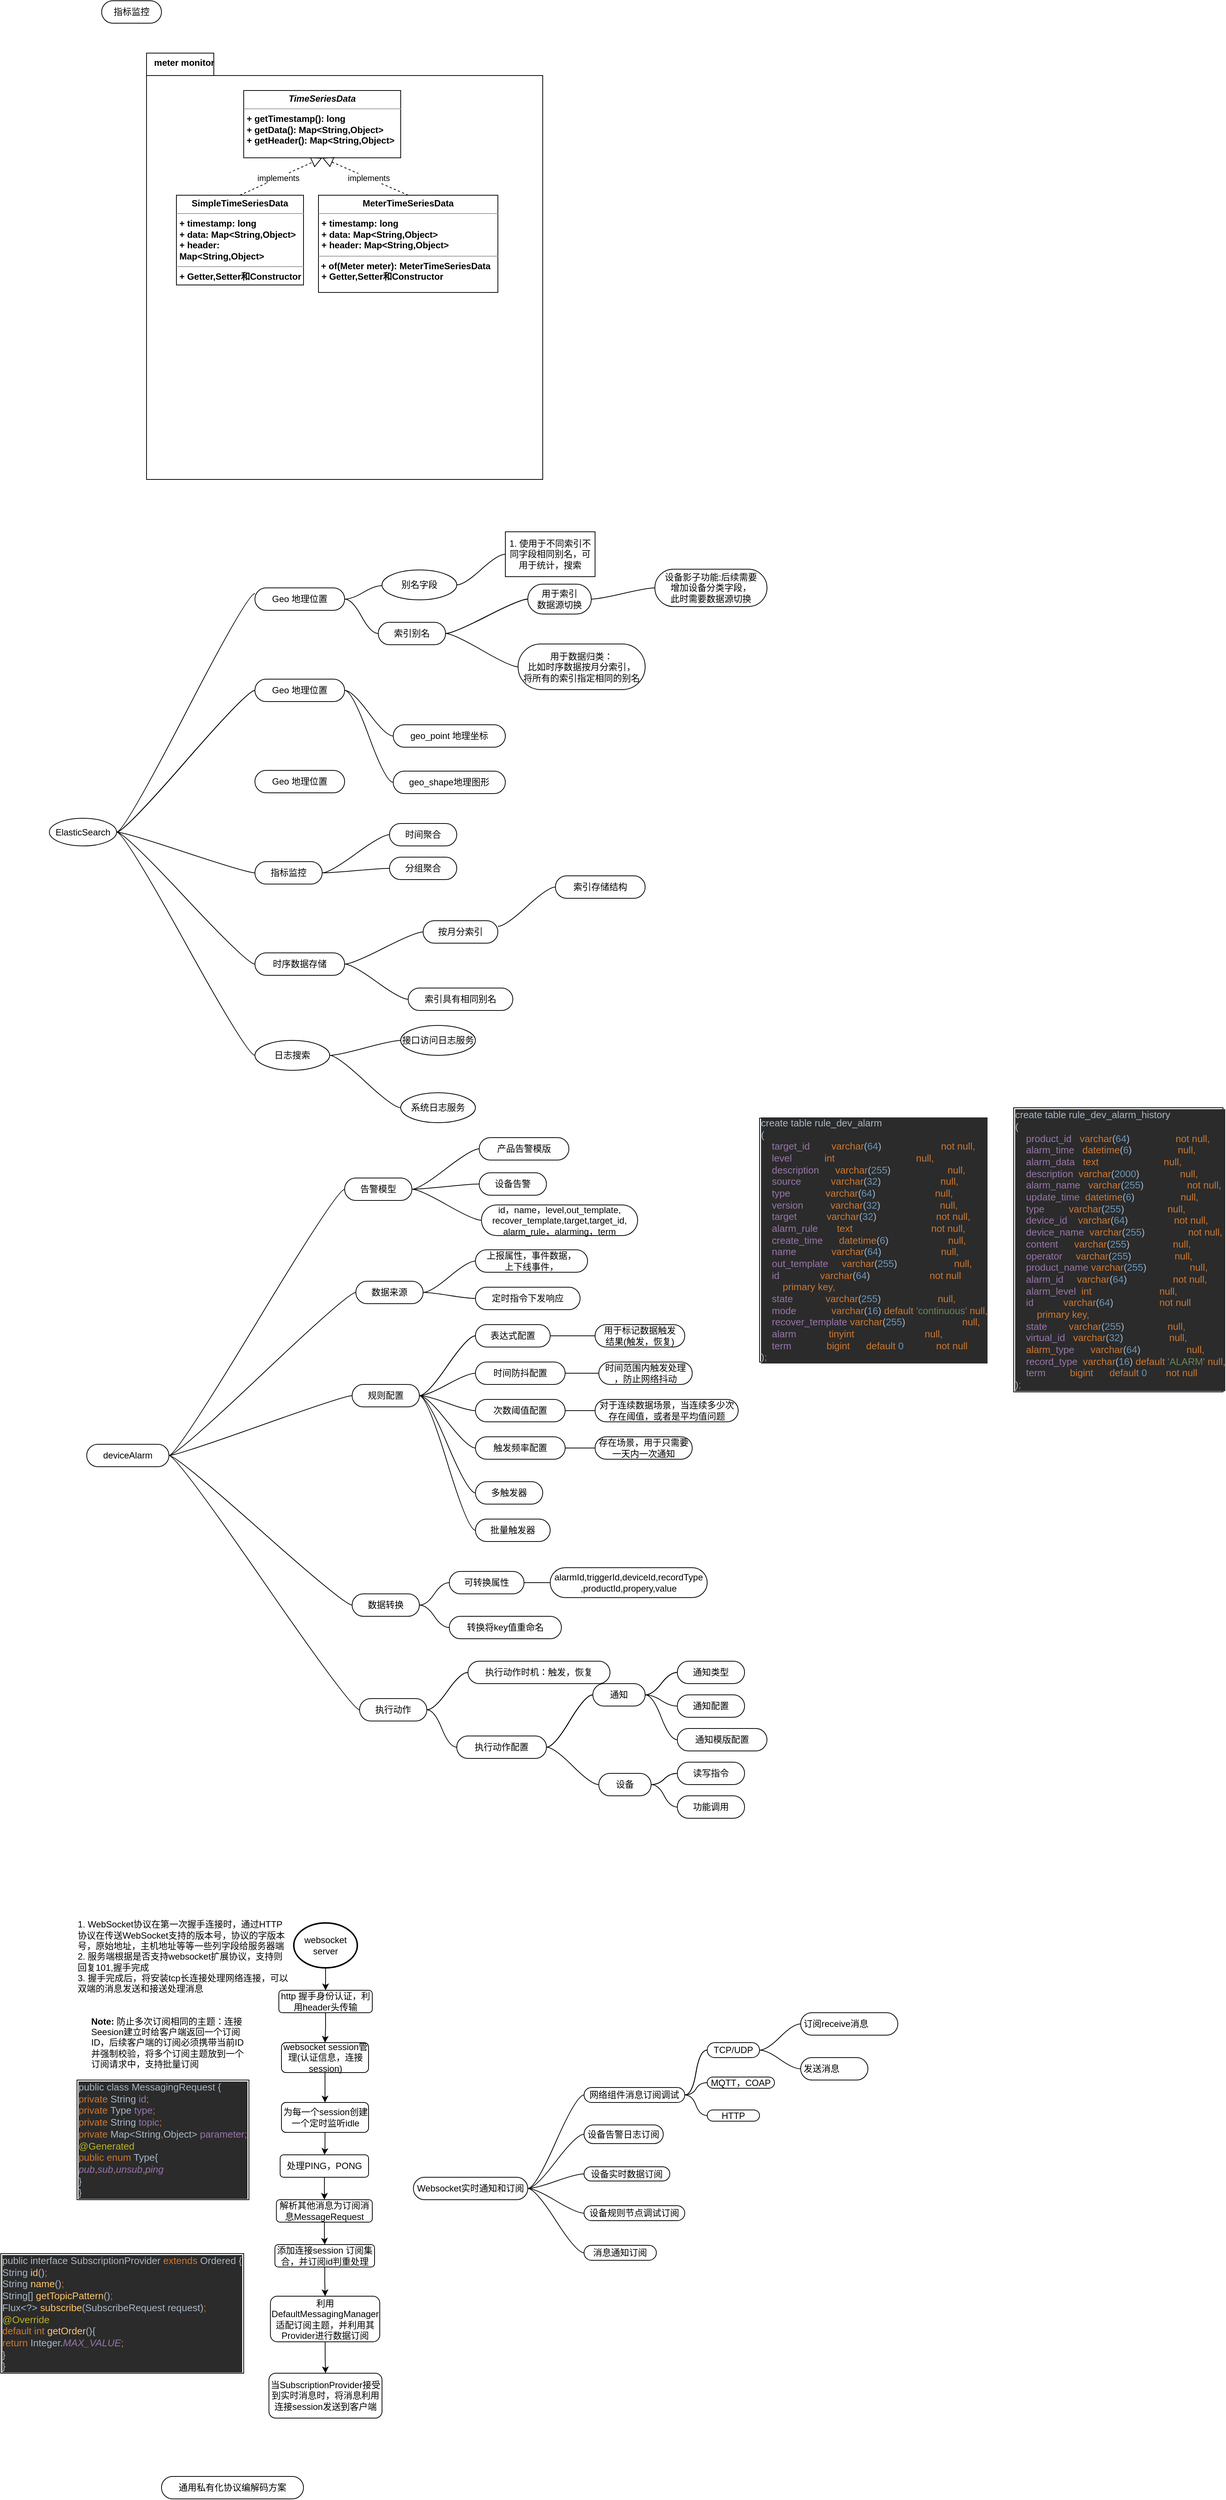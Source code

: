 <mxfile version="21.6.5" type="github">
  <diagram name="Page-1" id="b5b7bab2-c9e2-2cf4-8b2a-24fd1a2a6d21">
    <mxGraphModel dx="1781" dy="616" grid="1" gridSize="10" guides="1" tooltips="1" connect="1" arrows="1" fold="1" page="1" pageScale="1" pageWidth="827" pageHeight="1169" background="none" math="0" shadow="0">
      <root>
        <mxCell id="0" />
        <mxCell id="1" parent="0" />
        <mxCell id="dKWWDcmWUPBlKHuUlRmP-2" value="指标监控" style="html=1;dashed=0;whiteSpace=wrap;shape=mxgraph.dfd.start" parent="1" vertex="1">
          <mxGeometry x="100" y="210" width="80" height="30" as="geometry" />
        </mxCell>
        <mxCell id="dKWWDcmWUPBlKHuUlRmP-3" value="" style="shape=folder;fontStyle=1;spacingTop=10;tabWidth=90;tabHeight=30;tabPosition=left;html=1;whiteSpace=wrap;" parent="1" vertex="1">
          <mxGeometry x="160" y="280" width="530" height="570" as="geometry" />
        </mxCell>
        <mxCell id="dKWWDcmWUPBlKHuUlRmP-6" value="meter monitor" style="text;align=center;fontStyle=1;verticalAlign=middle;spacingLeft=3;spacingRight=3;strokeColor=none;rotatable=0;points=[[0,0.5],[1,0.5]];portConstraint=eastwest;html=1;" parent="1" vertex="1">
          <mxGeometry x="170" y="280" width="80" height="26" as="geometry" />
        </mxCell>
        <mxCell id="dKWWDcmWUPBlKHuUlRmP-7" value="&lt;p style=&quot;margin:0px;margin-top:4px;text-align:center;&quot;&gt;&lt;i&gt;&lt;b&gt;TimeSeriesData&lt;/b&gt;&lt;/i&gt;&lt;/p&gt;&lt;hr size=&quot;1&quot;&gt;&lt;p style=&quot;margin:0px;margin-left:4px;&quot;&gt;&lt;b&gt;+ getTimestamp(): long&lt;br&gt;+ getData(): Map&amp;lt;String,Object&amp;gt;&lt;/b&gt;&lt;/p&gt;&lt;p style=&quot;margin:0px;margin-left:4px;&quot;&gt;&lt;b&gt;+ getHeader(): Map&amp;lt;String,Object&amp;gt;&lt;/b&gt;&lt;/p&gt;" style="verticalAlign=top;align=left;overflow=fill;fontSize=12;fontFamily=Helvetica;html=1;whiteSpace=wrap;" parent="1" vertex="1">
          <mxGeometry x="290" y="330" width="210" height="90" as="geometry" />
        </mxCell>
        <mxCell id="dKWWDcmWUPBlKHuUlRmP-10" value="&lt;p style=&quot;margin:0px;margin-top:4px;text-align:center;&quot;&gt;&lt;b&gt;SimpleTimeSeriesData&lt;/b&gt;&lt;/p&gt;&lt;hr size=&quot;1&quot;&gt;&lt;p style=&quot;margin:0px;margin-left:4px;&quot;&gt;&lt;b&gt;+ timestamp: long&lt;/b&gt;&lt;/p&gt;&lt;p style=&quot;margin:0px;margin-left:4px;&quot;&gt;&lt;b&gt;+ data: Map&amp;lt;String,Object&amp;gt;&lt;/b&gt;&lt;/p&gt;&lt;p style=&quot;margin:0px;margin-left:4px;&quot;&gt;&lt;b&gt;+ header: Map&amp;lt;String,Object&amp;gt;&lt;/b&gt;&lt;/p&gt;&lt;hr size=&quot;1&quot;&gt;&lt;p style=&quot;margin:0px;margin-left:4px;&quot;&gt;&lt;b&gt;+ Getter,Setter和Constructor&lt;/b&gt;&lt;/p&gt;" style="verticalAlign=top;align=left;overflow=fill;fontSize=12;fontFamily=Helvetica;html=1;whiteSpace=wrap;" parent="1" vertex="1">
          <mxGeometry x="200" y="470" width="170" height="120" as="geometry" />
        </mxCell>
        <mxCell id="dKWWDcmWUPBlKHuUlRmP-12" value="" style="endArrow=block;dashed=1;endFill=0;endSize=12;html=1;rounded=0;entryX=0.5;entryY=1;entryDx=0;entryDy=0;exitX=0.5;exitY=0;exitDx=0;exitDy=0;" parent="1" source="dKWWDcmWUPBlKHuUlRmP-10" target="dKWWDcmWUPBlKHuUlRmP-7" edge="1">
          <mxGeometry width="160" relative="1" as="geometry">
            <mxPoint x="350" y="510" as="sourcePoint" />
            <mxPoint x="510" y="510" as="targetPoint" />
          </mxGeometry>
        </mxCell>
        <mxCell id="dKWWDcmWUPBlKHuUlRmP-15" value="implements" style="edgeLabel;html=1;align=center;verticalAlign=middle;resizable=0;points=[];" parent="dKWWDcmWUPBlKHuUlRmP-12" vertex="1" connectable="0">
          <mxGeometry x="-0.074" relative="1" as="geometry">
            <mxPoint as="offset" />
          </mxGeometry>
        </mxCell>
        <mxCell id="dKWWDcmWUPBlKHuUlRmP-21" value="&lt;p style=&quot;margin:0px;margin-top:4px;text-align:center;&quot;&gt;&lt;b&gt;MeterTimeSeriesData&lt;/b&gt;&lt;/p&gt;&lt;hr size=&quot;1&quot;&gt;&lt;p style=&quot;margin:0px;margin-left:4px;&quot;&gt;&lt;b&gt;+ timestamp: long&lt;/b&gt;&lt;/p&gt;&lt;p style=&quot;margin:0px;margin-left:4px;&quot;&gt;&lt;b&gt;+ data: Map&amp;lt;String,Object&amp;gt;&lt;/b&gt;&lt;/p&gt;&lt;p style=&quot;margin:0px;margin-left:4px;&quot;&gt;&lt;b&gt;+ header: Map&amp;lt;String,Object&amp;gt;&lt;/b&gt;&lt;/p&gt;&lt;hr size=&quot;1&quot;&gt;&lt;p style=&quot;margin:0px;margin-left:4px;&quot;&gt;&lt;/p&gt;&lt;b style=&quot;border-color: var(--border-color);&quot;&gt;&amp;nbsp;+ of(Meter meter):&amp;nbsp;&lt;/b&gt;&lt;b style=&quot;border-color: var(--border-color); text-align: center;&quot;&gt;MeterTimeSeriesData&lt;/b&gt;&lt;p style=&quot;margin:0px;margin-left:4px;&quot;&gt;&lt;b&gt;+ Getter,Setter和Constructor&lt;/b&gt;&lt;/p&gt;" style="verticalAlign=top;align=left;overflow=fill;fontSize=12;fontFamily=Helvetica;html=1;whiteSpace=wrap;" parent="1" vertex="1">
          <mxGeometry x="390" y="470" width="240" height="130" as="geometry" />
        </mxCell>
        <mxCell id="dKWWDcmWUPBlKHuUlRmP-22" value="" style="endArrow=block;dashed=1;endFill=0;endSize=12;html=1;rounded=0;exitX=0.5;exitY=0;exitDx=0;exitDy=0;entryX=0.5;entryY=1;entryDx=0;entryDy=0;" parent="1" source="dKWWDcmWUPBlKHuUlRmP-21" target="dKWWDcmWUPBlKHuUlRmP-7" edge="1">
          <mxGeometry width="160" relative="1" as="geometry">
            <mxPoint x="470" y="480" as="sourcePoint" />
            <mxPoint x="390" y="420" as="targetPoint" />
          </mxGeometry>
        </mxCell>
        <mxCell id="dKWWDcmWUPBlKHuUlRmP-23" value="implements" style="edgeLabel;html=1;align=center;verticalAlign=middle;resizable=0;points=[];" parent="dKWWDcmWUPBlKHuUlRmP-22" vertex="1" connectable="0">
          <mxGeometry x="-0.074" relative="1" as="geometry">
            <mxPoint as="offset" />
          </mxGeometry>
        </mxCell>
        <mxCell id="dKWWDcmWUPBlKHuUlRmP-43" value="" style="edgeStyle=entityRelationEdgeStyle;rounded=0;orthogonalLoop=1;jettySize=auto;html=1;startArrow=none;endArrow=none;segment=10;curved=1;sourcePerimeterSpacing=0;targetPerimeterSpacing=0;" parent="1" source="dKWWDcmWUPBlKHuUlRmP-24" target="dKWWDcmWUPBlKHuUlRmP-40" edge="1">
          <mxGeometry relative="1" as="geometry" />
        </mxCell>
        <mxCell id="dKWWDcmWUPBlKHuUlRmP-44" value="" style="edgeStyle=entityRelationEdgeStyle;rounded=0;orthogonalLoop=1;jettySize=auto;html=1;startArrow=none;endArrow=none;segment=10;curved=1;sourcePerimeterSpacing=0;targetPerimeterSpacing=0;" parent="1" source="dKWWDcmWUPBlKHuUlRmP-24" target="dKWWDcmWUPBlKHuUlRmP-40" edge="1">
          <mxGeometry relative="1" as="geometry" />
        </mxCell>
        <mxCell id="dKWWDcmWUPBlKHuUlRmP-48" value="" style="edgeStyle=entityRelationEdgeStyle;rounded=0;orthogonalLoop=1;jettySize=auto;html=1;startArrow=none;endArrow=none;segment=10;curved=1;sourcePerimeterSpacing=0;targetPerimeterSpacing=0;entryX=0;entryY=0.25;entryDx=0;entryDy=0;" parent="1" source="dKWWDcmWUPBlKHuUlRmP-24" target="RpE9AdbBCb5Pv3n_fEv3-6" edge="1">
          <mxGeometry relative="1" as="geometry">
            <mxPoint x="335" y="1040" as="targetPoint" />
          </mxGeometry>
        </mxCell>
        <mxCell id="dKWWDcmWUPBlKHuUlRmP-122" value="" style="edgeStyle=entityRelationEdgeStyle;rounded=0;orthogonalLoop=1;jettySize=auto;html=1;startArrow=none;endArrow=none;segment=10;curved=1;sourcePerimeterSpacing=0;targetPerimeterSpacing=0;" parent="1" source="dKWWDcmWUPBlKHuUlRmP-24" target="dKWWDcmWUPBlKHuUlRmP-121" edge="1">
          <mxGeometry relative="1" as="geometry" />
        </mxCell>
        <mxCell id="dKWWDcmWUPBlKHuUlRmP-24" value="ElasticSearch" style="ellipse;whiteSpace=wrap;html=1;align=center;newEdgeStyle={&quot;edgeStyle&quot;:&quot;entityRelationEdgeStyle&quot;,&quot;startArrow&quot;:&quot;none&quot;,&quot;endArrow&quot;:&quot;none&quot;,&quot;segment&quot;:10,&quot;curved&quot;:1,&quot;sourcePerimeterSpacing&quot;:0,&quot;targetPerimeterSpacing&quot;:0};treeFolding=1;treeMoving=1;" parent="1" vertex="1">
          <mxGeometry x="30" y="1303" width="90" height="37" as="geometry" />
        </mxCell>
        <mxCell id="dKWWDcmWUPBlKHuUlRmP-74" value="" style="edgeStyle=entityRelationEdgeStyle;rounded=0;orthogonalLoop=1;jettySize=auto;html=1;startArrow=none;endArrow=none;segment=10;curved=1;sourcePerimeterSpacing=0;targetPerimeterSpacing=0;" parent="1" source="dKWWDcmWUPBlKHuUlRmP-40" target="dKWWDcmWUPBlKHuUlRmP-73" edge="1">
          <mxGeometry relative="1" as="geometry" />
        </mxCell>
        <mxCell id="dKWWDcmWUPBlKHuUlRmP-82" value="" style="edgeStyle=entityRelationEdgeStyle;rounded=0;orthogonalLoop=1;jettySize=auto;html=1;startArrow=none;endArrow=none;segment=10;curved=1;sourcePerimeterSpacing=0;targetPerimeterSpacing=0;" parent="1" source="dKWWDcmWUPBlKHuUlRmP-40" target="dKWWDcmWUPBlKHuUlRmP-81" edge="1">
          <mxGeometry relative="1" as="geometry" />
        </mxCell>
        <mxCell id="dKWWDcmWUPBlKHuUlRmP-40" value="Geo 地理位置" style="whiteSpace=wrap;html=1;rounded=1;arcSize=50;align=center;verticalAlign=middle;strokeWidth=1;autosize=1;spacing=4;treeFolding=1;treeMoving=1;newEdgeStyle={&quot;edgeStyle&quot;:&quot;entityRelationEdgeStyle&quot;,&quot;startArrow&quot;:&quot;none&quot;,&quot;endArrow&quot;:&quot;none&quot;,&quot;segment&quot;:10,&quot;curved&quot;:1,&quot;sourcePerimeterSpacing&quot;:0,&quot;targetPerimeterSpacing&quot;:0};" parent="1" vertex="1">
          <mxGeometry x="305" y="1117" width="120" height="30" as="geometry" />
        </mxCell>
        <mxCell id="dKWWDcmWUPBlKHuUlRmP-107" value="" style="edgeStyle=entityRelationEdgeStyle;rounded=0;orthogonalLoop=1;jettySize=auto;html=1;startArrow=none;endArrow=none;segment=10;curved=1;sourcePerimeterSpacing=0;targetPerimeterSpacing=0;" parent="1" source="dKWWDcmWUPBlKHuUlRmP-45" target="dKWWDcmWUPBlKHuUlRmP-106" edge="1">
          <mxGeometry relative="1" as="geometry" />
        </mxCell>
        <mxCell id="dKWWDcmWUPBlKHuUlRmP-109" value="" style="edgeStyle=entityRelationEdgeStyle;rounded=0;orthogonalLoop=1;jettySize=auto;html=1;startArrow=none;endArrow=none;segment=10;curved=1;sourcePerimeterSpacing=0;targetPerimeterSpacing=0;" parent="1" source="dKWWDcmWUPBlKHuUlRmP-45" target="dKWWDcmWUPBlKHuUlRmP-108" edge="1">
          <mxGeometry relative="1" as="geometry" />
        </mxCell>
        <mxCell id="dKWWDcmWUPBlKHuUlRmP-114" value="" style="edgeStyle=entityRelationEdgeStyle;rounded=0;orthogonalLoop=1;jettySize=auto;html=1;startArrow=none;endArrow=none;segment=10;curved=1;sourcePerimeterSpacing=0;targetPerimeterSpacing=0;exitX=1;exitY=0.5;exitDx=0;exitDy=0;" parent="1" source="dKWWDcmWUPBlKHuUlRmP-24" target="dKWWDcmWUPBlKHuUlRmP-113" edge="1">
          <mxGeometry relative="1" as="geometry">
            <mxPoint x="250" y="1260" as="sourcePoint" />
            <Array as="points">
              <mxPoint x="240" y="1250" />
              <mxPoint x="250" y="1250" />
              <mxPoint x="400" y="1390" />
              <mxPoint x="250" y="1240" />
            </Array>
          </mxGeometry>
        </mxCell>
        <mxCell id="dKWWDcmWUPBlKHuUlRmP-45" value="指标监控" style="whiteSpace=wrap;html=1;rounded=1;arcSize=50;align=center;verticalAlign=middle;strokeWidth=1;autosize=1;spacing=4;treeFolding=1;treeMoving=1;newEdgeStyle={&quot;edgeStyle&quot;:&quot;entityRelationEdgeStyle&quot;,&quot;startArrow&quot;:&quot;none&quot;,&quot;endArrow&quot;:&quot;none&quot;,&quot;segment&quot;:10,&quot;curved&quot;:1,&quot;sourcePerimeterSpacing&quot;:0,&quot;targetPerimeterSpacing&quot;:0};" parent="1" vertex="1">
          <mxGeometry x="305" y="1361" width="90" height="30" as="geometry" />
        </mxCell>
        <mxCell id="dKWWDcmWUPBlKHuUlRmP-46" value="" style="edgeStyle=entityRelationEdgeStyle;startArrow=none;endArrow=none;segment=10;curved=1;sourcePerimeterSpacing=0;targetPerimeterSpacing=0;rounded=0;exitX=1;exitY=0.5;exitDx=0;exitDy=0;" parent="1" source="dKWWDcmWUPBlKHuUlRmP-24" target="dKWWDcmWUPBlKHuUlRmP-45" edge="1">
          <mxGeometry relative="1" as="geometry">
            <mxPoint x="370" y="1282" as="sourcePoint" />
          </mxGeometry>
        </mxCell>
        <mxCell id="dKWWDcmWUPBlKHuUlRmP-55" value="" style="edgeStyle=entityRelationEdgeStyle;rounded=0;orthogonalLoop=1;jettySize=auto;html=1;startArrow=none;endArrow=none;segment=10;curved=1;sourcePerimeterSpacing=0;targetPerimeterSpacing=0;exitX=1;exitY=0.5;exitDx=0;exitDy=0;" parent="1" source="RpE9AdbBCb5Pv3n_fEv3-6" edge="1">
          <mxGeometry relative="1" as="geometry">
            <mxPoint x="435" y="1036" as="sourcePoint" />
            <mxPoint x="475" y="992" as="targetPoint" />
          </mxGeometry>
        </mxCell>
        <mxCell id="dKWWDcmWUPBlKHuUlRmP-54" value="" style="edgeStyle=entityRelationEdgeStyle;rounded=0;orthogonalLoop=1;jettySize=auto;html=1;startArrow=none;endArrow=none;segment=10;curved=1;sourcePerimeterSpacing=0;targetPerimeterSpacing=0;" parent="1" source="dKWWDcmWUPBlKHuUlRmP-50" target="dKWWDcmWUPBlKHuUlRmP-53" edge="1">
          <mxGeometry relative="1" as="geometry" />
        </mxCell>
        <mxCell id="dKWWDcmWUPBlKHuUlRmP-50" value="别名字段" style="ellipse;whiteSpace=wrap;html=1;align=center;newEdgeStyle={&quot;edgeStyle&quot;:&quot;entityRelationEdgeStyle&quot;,&quot;startArrow&quot;:&quot;none&quot;,&quot;endArrow&quot;:&quot;none&quot;,&quot;segment&quot;:10,&quot;curved&quot;:1,&quot;sourcePerimeterSpacing&quot;:0,&quot;targetPerimeterSpacing&quot;:0};treeFolding=1;treeMoving=1;" parent="1" vertex="1">
          <mxGeometry x="475" y="971" width="100" height="40" as="geometry" />
        </mxCell>
        <mxCell id="dKWWDcmWUPBlKHuUlRmP-53" value="1. 使用于不同索引不同字段相同别名，可用于统计，搜索" style="whiteSpace=wrap;html=1;" parent="1" vertex="1">
          <mxGeometry x="640" y="920" width="120" height="60" as="geometry" />
        </mxCell>
        <mxCell id="dKWWDcmWUPBlKHuUlRmP-67" value="" style="edgeStyle=entityRelationEdgeStyle;rounded=0;orthogonalLoop=1;jettySize=auto;html=1;startArrow=none;endArrow=none;segment=10;curved=1;sourcePerimeterSpacing=0;targetPerimeterSpacing=0;" parent="1" source="dKWWDcmWUPBlKHuUlRmP-64" target="dKWWDcmWUPBlKHuUlRmP-66" edge="1">
          <mxGeometry relative="1" as="geometry" />
        </mxCell>
        <mxCell id="dKWWDcmWUPBlKHuUlRmP-68" value="" style="edgeStyle=entityRelationEdgeStyle;rounded=0;orthogonalLoop=1;jettySize=auto;html=1;startArrow=none;endArrow=none;segment=10;curved=1;sourcePerimeterSpacing=0;targetPerimeterSpacing=0;" parent="1" source="dKWWDcmWUPBlKHuUlRmP-64" target="dKWWDcmWUPBlKHuUlRmP-66" edge="1">
          <mxGeometry relative="1" as="geometry" />
        </mxCell>
        <mxCell id="dKWWDcmWUPBlKHuUlRmP-69" value="" style="edgeStyle=entityRelationEdgeStyle;rounded=0;orthogonalLoop=1;jettySize=auto;html=1;startArrow=none;endArrow=none;segment=10;curved=1;sourcePerimeterSpacing=0;targetPerimeterSpacing=0;" parent="1" source="dKWWDcmWUPBlKHuUlRmP-64" target="dKWWDcmWUPBlKHuUlRmP-66" edge="1">
          <mxGeometry relative="1" as="geometry" />
        </mxCell>
        <mxCell id="dKWWDcmWUPBlKHuUlRmP-64" value="索引别名" style="whiteSpace=wrap;html=1;rounded=1;arcSize=50;align=center;verticalAlign=middle;strokeWidth=1;autosize=1;spacing=4;treeFolding=1;treeMoving=1;newEdgeStyle={&quot;edgeStyle&quot;:&quot;entityRelationEdgeStyle&quot;,&quot;startArrow&quot;:&quot;none&quot;,&quot;endArrow&quot;:&quot;none&quot;,&quot;segment&quot;:10,&quot;curved&quot;:1,&quot;sourcePerimeterSpacing&quot;:0,&quot;targetPerimeterSpacing&quot;:0};" parent="1" vertex="1">
          <mxGeometry x="470" y="1041" width="90" height="30" as="geometry" />
        </mxCell>
        <mxCell id="dKWWDcmWUPBlKHuUlRmP-65" value="" style="edgeStyle=entityRelationEdgeStyle;startArrow=none;endArrow=none;segment=10;curved=1;sourcePerimeterSpacing=0;targetPerimeterSpacing=0;rounded=0;exitX=1;exitY=0.5;exitDx=0;exitDy=0;" parent="1" source="RpE9AdbBCb5Pv3n_fEv3-6" target="dKWWDcmWUPBlKHuUlRmP-64" edge="1">
          <mxGeometry relative="1" as="geometry">
            <mxPoint x="435" y="1040" as="sourcePoint" />
          </mxGeometry>
        </mxCell>
        <mxCell id="dKWWDcmWUPBlKHuUlRmP-71" value="" style="edgeStyle=entityRelationEdgeStyle;rounded=0;orthogonalLoop=1;jettySize=auto;html=1;startArrow=none;endArrow=none;segment=10;curved=1;sourcePerimeterSpacing=0;targetPerimeterSpacing=0;exitX=1;exitY=0.5;exitDx=0;exitDy=0;" parent="1" source="dKWWDcmWUPBlKHuUlRmP-64" target="dKWWDcmWUPBlKHuUlRmP-70" edge="1">
          <mxGeometry relative="1" as="geometry">
            <mxPoint x="650" y="1161" as="sourcePoint" />
            <Array as="points">
              <mxPoint x="670" y="1121" />
              <mxPoint x="570" y="1121" />
            </Array>
          </mxGeometry>
        </mxCell>
        <mxCell id="dKWWDcmWUPBlKHuUlRmP-105" value="" style="edgeStyle=entityRelationEdgeStyle;rounded=0;orthogonalLoop=1;jettySize=auto;html=1;startArrow=none;endArrow=none;segment=10;curved=1;sourcePerimeterSpacing=0;targetPerimeterSpacing=0;" parent="1" source="dKWWDcmWUPBlKHuUlRmP-66" target="dKWWDcmWUPBlKHuUlRmP-104" edge="1">
          <mxGeometry relative="1" as="geometry" />
        </mxCell>
        <mxCell id="dKWWDcmWUPBlKHuUlRmP-66" value="用于索引&lt;br&gt;数据源切换" style="whiteSpace=wrap;html=1;rounded=1;arcSize=50;align=center;verticalAlign=middle;strokeWidth=1;autosize=1;spacing=4;treeFolding=1;treeMoving=1;newEdgeStyle={&quot;edgeStyle&quot;:&quot;entityRelationEdgeStyle&quot;,&quot;startArrow&quot;:&quot;none&quot;,&quot;endArrow&quot;:&quot;none&quot;,&quot;segment&quot;:10,&quot;curved&quot;:1,&quot;sourcePerimeterSpacing&quot;:0,&quot;targetPerimeterSpacing&quot;:0};" parent="1" vertex="1">
          <mxGeometry x="670" y="990" width="85" height="40" as="geometry" />
        </mxCell>
        <mxCell id="dKWWDcmWUPBlKHuUlRmP-70" value="用于数据归类：&lt;br&gt;比如时序数据按月分索引，&lt;br&gt;将所有的索引指定相同的别名" style="whiteSpace=wrap;html=1;rounded=1;arcSize=50;align=center;verticalAlign=middle;strokeWidth=1;autosize=1;spacing=4;treeFolding=1;treeMoving=1;newEdgeStyle={&quot;edgeStyle&quot;:&quot;entityRelationEdgeStyle&quot;,&quot;startArrow&quot;:&quot;none&quot;,&quot;endArrow&quot;:&quot;none&quot;,&quot;segment&quot;:10,&quot;curved&quot;:1,&quot;sourcePerimeterSpacing&quot;:0,&quot;targetPerimeterSpacing&quot;:0};" parent="1" vertex="1">
          <mxGeometry x="657" y="1070" width="170" height="61" as="geometry" />
        </mxCell>
        <mxCell id="dKWWDcmWUPBlKHuUlRmP-73" value="geo_point&amp;nbsp;地理坐标" style="whiteSpace=wrap;html=1;rounded=1;arcSize=50;align=center;verticalAlign=middle;strokeWidth=1;autosize=1;spacing=4;treeFolding=1;treeMoving=1;newEdgeStyle={&quot;edgeStyle&quot;:&quot;entityRelationEdgeStyle&quot;,&quot;startArrow&quot;:&quot;none&quot;,&quot;endArrow&quot;:&quot;none&quot;,&quot;segment&quot;:10,&quot;curved&quot;:1,&quot;sourcePerimeterSpacing&quot;:0,&quot;targetPerimeterSpacing&quot;:0};" parent="1" vertex="1">
          <mxGeometry x="490" y="1178" width="150" height="30" as="geometry" />
        </mxCell>
        <mxCell id="dKWWDcmWUPBlKHuUlRmP-81" value="geo_shape地理图形" style="whiteSpace=wrap;html=1;rounded=1;arcSize=50;align=center;verticalAlign=middle;strokeWidth=1;autosize=1;spacing=4;treeFolding=1;treeMoving=1;newEdgeStyle={&quot;edgeStyle&quot;:&quot;entityRelationEdgeStyle&quot;,&quot;startArrow&quot;:&quot;none&quot;,&quot;endArrow&quot;:&quot;none&quot;,&quot;segment&quot;:10,&quot;curved&quot;:1,&quot;sourcePerimeterSpacing&quot;:0,&quot;targetPerimeterSpacing&quot;:0};" parent="1" vertex="1">
          <mxGeometry x="490" y="1240" width="150" height="30" as="geometry" />
        </mxCell>
        <mxCell id="dKWWDcmWUPBlKHuUlRmP-104" value="设备影子功能:后续需要&lt;br&gt;增加设备分类字段，&lt;br&gt;此时需要数据源切换" style="whiteSpace=wrap;html=1;rounded=1;arcSize=50;align=center;verticalAlign=middle;strokeWidth=1;autosize=1;spacing=4;treeFolding=1;treeMoving=1;newEdgeStyle={&quot;edgeStyle&quot;:&quot;entityRelationEdgeStyle&quot;,&quot;startArrow&quot;:&quot;none&quot;,&quot;endArrow&quot;:&quot;none&quot;,&quot;segment&quot;:10,&quot;curved&quot;:1,&quot;sourcePerimeterSpacing&quot;:0,&quot;targetPerimeterSpacing&quot;:0};" parent="1" vertex="1">
          <mxGeometry x="840" y="970" width="150" height="50" as="geometry" />
        </mxCell>
        <mxCell id="dKWWDcmWUPBlKHuUlRmP-106" value="时间聚合" style="whiteSpace=wrap;html=1;rounded=1;arcSize=50;align=center;verticalAlign=middle;strokeWidth=1;autosize=1;spacing=4;treeFolding=1;treeMoving=1;newEdgeStyle={&quot;edgeStyle&quot;:&quot;entityRelationEdgeStyle&quot;,&quot;startArrow&quot;:&quot;none&quot;,&quot;endArrow&quot;:&quot;none&quot;,&quot;segment&quot;:10,&quot;curved&quot;:1,&quot;sourcePerimeterSpacing&quot;:0,&quot;targetPerimeterSpacing&quot;:0};" parent="1" vertex="1">
          <mxGeometry x="485" y="1310" width="90" height="30" as="geometry" />
        </mxCell>
        <mxCell id="dKWWDcmWUPBlKHuUlRmP-108" value="分组聚合" style="whiteSpace=wrap;html=1;rounded=1;arcSize=50;align=center;verticalAlign=middle;strokeWidth=1;autosize=1;spacing=4;treeFolding=1;treeMoving=1;newEdgeStyle={&quot;edgeStyle&quot;:&quot;entityRelationEdgeStyle&quot;,&quot;startArrow&quot;:&quot;none&quot;,&quot;endArrow&quot;:&quot;none&quot;,&quot;segment&quot;:10,&quot;curved&quot;:1,&quot;sourcePerimeterSpacing&quot;:0,&quot;targetPerimeterSpacing&quot;:0};" parent="1" vertex="1">
          <mxGeometry x="485" y="1355" width="90" height="30" as="geometry" />
        </mxCell>
        <mxCell id="dKWWDcmWUPBlKHuUlRmP-116" value="" style="edgeStyle=entityRelationEdgeStyle;rounded=0;orthogonalLoop=1;jettySize=auto;html=1;startArrow=none;endArrow=none;segment=10;curved=1;sourcePerimeterSpacing=0;targetPerimeterSpacing=0;" parent="1" source="dKWWDcmWUPBlKHuUlRmP-113" target="dKWWDcmWUPBlKHuUlRmP-115" edge="1">
          <mxGeometry relative="1" as="geometry" />
        </mxCell>
        <mxCell id="dKWWDcmWUPBlKHuUlRmP-118" value="" style="edgeStyle=entityRelationEdgeStyle;rounded=0;orthogonalLoop=1;jettySize=auto;html=1;startArrow=none;endArrow=none;segment=10;curved=1;sourcePerimeterSpacing=0;targetPerimeterSpacing=0;" parent="1" source="dKWWDcmWUPBlKHuUlRmP-113" target="dKWWDcmWUPBlKHuUlRmP-117" edge="1">
          <mxGeometry relative="1" as="geometry" />
        </mxCell>
        <mxCell id="dKWWDcmWUPBlKHuUlRmP-120" value="" style="edgeStyle=entityRelationEdgeStyle;rounded=0;orthogonalLoop=1;jettySize=auto;html=1;startArrow=none;endArrow=none;segment=10;curved=1;sourcePerimeterSpacing=0;targetPerimeterSpacing=0;exitX=1;exitY=0.25;exitDx=0;exitDy=0;" parent="1" source="dKWWDcmWUPBlKHuUlRmP-115" target="dKWWDcmWUPBlKHuUlRmP-119" edge="1">
          <mxGeometry relative="1" as="geometry" />
        </mxCell>
        <mxCell id="dKWWDcmWUPBlKHuUlRmP-113" value="时序数据存储" style="whiteSpace=wrap;html=1;rounded=1;arcSize=50;align=center;verticalAlign=middle;strokeWidth=1;autosize=1;spacing=4;treeFolding=1;treeMoving=1;newEdgeStyle={&quot;edgeStyle&quot;:&quot;entityRelationEdgeStyle&quot;,&quot;startArrow&quot;:&quot;none&quot;,&quot;endArrow&quot;:&quot;none&quot;,&quot;segment&quot;:10,&quot;curved&quot;:1,&quot;sourcePerimeterSpacing&quot;:0,&quot;targetPerimeterSpacing&quot;:0};" parent="1" vertex="1">
          <mxGeometry x="305" y="1483" width="120" height="30" as="geometry" />
        </mxCell>
        <mxCell id="dKWWDcmWUPBlKHuUlRmP-115" value="按月分索引" style="whiteSpace=wrap;html=1;rounded=1;arcSize=50;align=center;verticalAlign=middle;strokeWidth=1;autosize=1;spacing=4;treeFolding=1;treeMoving=1;newEdgeStyle={&quot;edgeStyle&quot;:&quot;entityRelationEdgeStyle&quot;,&quot;startArrow&quot;:&quot;none&quot;,&quot;endArrow&quot;:&quot;none&quot;,&quot;segment&quot;:10,&quot;curved&quot;:1,&quot;sourcePerimeterSpacing&quot;:0,&quot;targetPerimeterSpacing&quot;:0};" parent="1" vertex="1">
          <mxGeometry x="530" y="1440" width="100" height="30" as="geometry" />
        </mxCell>
        <mxCell id="dKWWDcmWUPBlKHuUlRmP-117" value="索引具有相同别名" style="whiteSpace=wrap;html=1;rounded=1;arcSize=50;align=center;verticalAlign=middle;strokeWidth=1;autosize=1;spacing=4;treeFolding=1;treeMoving=1;newEdgeStyle={&quot;edgeStyle&quot;:&quot;entityRelationEdgeStyle&quot;,&quot;startArrow&quot;:&quot;none&quot;,&quot;endArrow&quot;:&quot;none&quot;,&quot;segment&quot;:10,&quot;curved&quot;:1,&quot;sourcePerimeterSpacing&quot;:0,&quot;targetPerimeterSpacing&quot;:0};" parent="1" vertex="1">
          <mxGeometry x="510" y="1530" width="140" height="30" as="geometry" />
        </mxCell>
        <mxCell id="dKWWDcmWUPBlKHuUlRmP-119" value="索引存储结构" style="whiteSpace=wrap;html=1;rounded=1;arcSize=50;align=center;verticalAlign=middle;strokeWidth=1;autosize=1;spacing=4;treeFolding=1;treeMoving=1;newEdgeStyle={&quot;edgeStyle&quot;:&quot;entityRelationEdgeStyle&quot;,&quot;startArrow&quot;:&quot;none&quot;,&quot;endArrow&quot;:&quot;none&quot;,&quot;segment&quot;:10,&quot;curved&quot;:1,&quot;sourcePerimeterSpacing&quot;:0,&quot;targetPerimeterSpacing&quot;:0};" parent="1" vertex="1">
          <mxGeometry x="707" y="1380" width="120" height="30" as="geometry" />
        </mxCell>
        <mxCell id="dKWWDcmWUPBlKHuUlRmP-124" value="" style="edgeStyle=entityRelationEdgeStyle;rounded=0;orthogonalLoop=1;jettySize=auto;html=1;startArrow=none;endArrow=none;segment=10;curved=1;sourcePerimeterSpacing=0;targetPerimeterSpacing=0;" parent="1" source="dKWWDcmWUPBlKHuUlRmP-121" target="dKWWDcmWUPBlKHuUlRmP-123" edge="1">
          <mxGeometry relative="1" as="geometry" />
        </mxCell>
        <mxCell id="dKWWDcmWUPBlKHuUlRmP-129" value="" style="edgeStyle=entityRelationEdgeStyle;rounded=0;orthogonalLoop=1;jettySize=auto;html=1;startArrow=none;endArrow=none;segment=10;curved=1;sourcePerimeterSpacing=0;targetPerimeterSpacing=0;" parent="1" source="dKWWDcmWUPBlKHuUlRmP-121" target="dKWWDcmWUPBlKHuUlRmP-128" edge="1">
          <mxGeometry relative="1" as="geometry" />
        </mxCell>
        <mxCell id="dKWWDcmWUPBlKHuUlRmP-121" value="日志搜索" style="ellipse;whiteSpace=wrap;html=1;align=center;newEdgeStyle={&quot;edgeStyle&quot;:&quot;entityRelationEdgeStyle&quot;,&quot;startArrow&quot;:&quot;none&quot;,&quot;endArrow&quot;:&quot;none&quot;,&quot;segment&quot;:10,&quot;curved&quot;:1,&quot;sourcePerimeterSpacing&quot;:0,&quot;targetPerimeterSpacing&quot;:0};treeFolding=1;treeMoving=1;" parent="1" vertex="1">
          <mxGeometry x="305" y="1600" width="100" height="40" as="geometry" />
        </mxCell>
        <mxCell id="dKWWDcmWUPBlKHuUlRmP-123" value="接口访问日志服务" style="ellipse;whiteSpace=wrap;html=1;align=center;newEdgeStyle={&quot;edgeStyle&quot;:&quot;entityRelationEdgeStyle&quot;,&quot;startArrow&quot;:&quot;none&quot;,&quot;endArrow&quot;:&quot;none&quot;,&quot;segment&quot;:10,&quot;curved&quot;:1,&quot;sourcePerimeterSpacing&quot;:0,&quot;targetPerimeterSpacing&quot;:0};treeFolding=1;treeMoving=1;" parent="1" vertex="1">
          <mxGeometry x="500" y="1580" width="100" height="40" as="geometry" />
        </mxCell>
        <mxCell id="dKWWDcmWUPBlKHuUlRmP-128" value="系统日志服务" style="ellipse;whiteSpace=wrap;html=1;align=center;newEdgeStyle={&quot;edgeStyle&quot;:&quot;entityRelationEdgeStyle&quot;,&quot;startArrow&quot;:&quot;none&quot;,&quot;endArrow&quot;:&quot;none&quot;,&quot;segment&quot;:10,&quot;curved&quot;:1,&quot;sourcePerimeterSpacing&quot;:0,&quot;targetPerimeterSpacing&quot;:0};treeFolding=1;treeMoving=1;" parent="1" vertex="1">
          <mxGeometry x="500" y="1670" width="100" height="40" as="geometry" />
        </mxCell>
        <mxCell id="dKWWDcmWUPBlKHuUlRmP-132" value="" style="edgeStyle=entityRelationEdgeStyle;rounded=0;orthogonalLoop=1;jettySize=auto;html=1;startArrow=none;endArrow=none;segment=10;curved=1;sourcePerimeterSpacing=0;targetPerimeterSpacing=0;" parent="1" source="dKWWDcmWUPBlKHuUlRmP-130" target="dKWWDcmWUPBlKHuUlRmP-131" edge="1">
          <mxGeometry relative="1" as="geometry" />
        </mxCell>
        <mxCell id="dKWWDcmWUPBlKHuUlRmP-136" value="" style="edgeStyle=entityRelationEdgeStyle;rounded=0;orthogonalLoop=1;jettySize=auto;html=1;startArrow=none;endArrow=none;segment=10;curved=1;sourcePerimeterSpacing=0;targetPerimeterSpacing=0;" parent="1" source="dKWWDcmWUPBlKHuUlRmP-130" target="dKWWDcmWUPBlKHuUlRmP-135" edge="1">
          <mxGeometry relative="1" as="geometry" />
        </mxCell>
        <mxCell id="dKWWDcmWUPBlKHuUlRmP-143" value="" style="edgeStyle=entityRelationEdgeStyle;rounded=0;orthogonalLoop=1;jettySize=auto;html=1;startArrow=none;endArrow=none;segment=10;curved=1;sourcePerimeterSpacing=0;targetPerimeterSpacing=0;" parent="1" source="dKWWDcmWUPBlKHuUlRmP-130" target="dKWWDcmWUPBlKHuUlRmP-142" edge="1">
          <mxGeometry relative="1" as="geometry" />
        </mxCell>
        <mxCell id="dKWWDcmWUPBlKHuUlRmP-170" value="" style="edgeStyle=entityRelationEdgeStyle;rounded=0;orthogonalLoop=1;jettySize=auto;html=1;startArrow=none;endArrow=none;segment=10;curved=1;sourcePerimeterSpacing=0;targetPerimeterSpacing=0;" parent="1" source="dKWWDcmWUPBlKHuUlRmP-130" target="dKWWDcmWUPBlKHuUlRmP-169" edge="1">
          <mxGeometry relative="1" as="geometry" />
        </mxCell>
        <mxCell id="dKWWDcmWUPBlKHuUlRmP-183" value="" style="edgeStyle=entityRelationEdgeStyle;rounded=0;orthogonalLoop=1;jettySize=auto;html=1;startArrow=none;endArrow=none;segment=10;curved=1;sourcePerimeterSpacing=0;targetPerimeterSpacing=0;" parent="1" source="dKWWDcmWUPBlKHuUlRmP-130" target="dKWWDcmWUPBlKHuUlRmP-182" edge="1">
          <mxGeometry relative="1" as="geometry" />
        </mxCell>
        <mxCell id="dKWWDcmWUPBlKHuUlRmP-130" value="deviceAlarm" style="whiteSpace=wrap;html=1;rounded=1;arcSize=50;align=center;verticalAlign=middle;strokeWidth=1;autosize=1;spacing=4;treeFolding=1;treeMoving=1;newEdgeStyle={&quot;edgeStyle&quot;:&quot;entityRelationEdgeStyle&quot;,&quot;startArrow&quot;:&quot;none&quot;,&quot;endArrow&quot;:&quot;none&quot;,&quot;segment&quot;:10,&quot;curved&quot;:1,&quot;sourcePerimeterSpacing&quot;:0,&quot;targetPerimeterSpacing&quot;:0};" parent="1" vertex="1">
          <mxGeometry x="80" y="2140" width="110" height="30" as="geometry" />
        </mxCell>
        <mxCell id="dKWWDcmWUPBlKHuUlRmP-134" value="" style="edgeStyle=entityRelationEdgeStyle;rounded=0;orthogonalLoop=1;jettySize=auto;html=1;startArrow=none;endArrow=none;segment=10;curved=1;sourcePerimeterSpacing=0;targetPerimeterSpacing=0;" parent="1" source="dKWWDcmWUPBlKHuUlRmP-131" target="dKWWDcmWUPBlKHuUlRmP-133" edge="1">
          <mxGeometry relative="1" as="geometry" />
        </mxCell>
        <mxCell id="dKWWDcmWUPBlKHuUlRmP-211" value="" style="edgeStyle=entityRelationEdgeStyle;rounded=0;orthogonalLoop=1;jettySize=auto;html=1;startArrow=none;endArrow=none;segment=10;curved=1;sourcePerimeterSpacing=0;targetPerimeterSpacing=0;" parent="1" source="dKWWDcmWUPBlKHuUlRmP-131" target="dKWWDcmWUPBlKHuUlRmP-210" edge="1">
          <mxGeometry relative="1" as="geometry" />
        </mxCell>
        <mxCell id="dKWWDcmWUPBlKHuUlRmP-213" value="" style="edgeStyle=entityRelationEdgeStyle;rounded=0;orthogonalLoop=1;jettySize=auto;html=1;startArrow=none;endArrow=none;segment=10;curved=1;sourcePerimeterSpacing=0;targetPerimeterSpacing=0;" parent="1" source="dKWWDcmWUPBlKHuUlRmP-131" target="dKWWDcmWUPBlKHuUlRmP-212" edge="1">
          <mxGeometry relative="1" as="geometry" />
        </mxCell>
        <mxCell id="dKWWDcmWUPBlKHuUlRmP-131" value="告警模型" style="whiteSpace=wrap;html=1;rounded=1;arcSize=50;align=center;verticalAlign=middle;strokeWidth=1;autosize=1;spacing=4;treeFolding=1;treeMoving=1;newEdgeStyle={&quot;edgeStyle&quot;:&quot;entityRelationEdgeStyle&quot;,&quot;startArrow&quot;:&quot;none&quot;,&quot;endArrow&quot;:&quot;none&quot;,&quot;segment&quot;:10,&quot;curved&quot;:1,&quot;sourcePerimeterSpacing&quot;:0,&quot;targetPerimeterSpacing&quot;:0};" parent="1" vertex="1">
          <mxGeometry x="425" y="1784" width="90" height="30" as="geometry" />
        </mxCell>
        <mxCell id="dKWWDcmWUPBlKHuUlRmP-133" value="id，name，level,out_template,&lt;br&gt;recover_template,target,target_id,&lt;br&gt;alarm_rule，alarming，term" style="whiteSpace=wrap;html=1;rounded=1;arcSize=50;align=center;verticalAlign=middle;strokeWidth=1;autosize=1;spacing=4;treeFolding=1;treeMoving=1;newEdgeStyle={&quot;edgeStyle&quot;:&quot;entityRelationEdgeStyle&quot;,&quot;startArrow&quot;:&quot;none&quot;,&quot;endArrow&quot;:&quot;none&quot;,&quot;segment&quot;:10,&quot;curved&quot;:1,&quot;sourcePerimeterSpacing&quot;:0,&quot;targetPerimeterSpacing&quot;:0};" parent="1" vertex="1">
          <mxGeometry x="608" y="1820" width="209" height="41" as="geometry" />
        </mxCell>
        <mxCell id="dKWWDcmWUPBlKHuUlRmP-138" value="" style="edgeStyle=entityRelationEdgeStyle;rounded=0;orthogonalLoop=1;jettySize=auto;html=1;startArrow=none;endArrow=none;segment=10;curved=1;sourcePerimeterSpacing=0;targetPerimeterSpacing=0;" parent="1" source="dKWWDcmWUPBlKHuUlRmP-135" target="dKWWDcmWUPBlKHuUlRmP-137" edge="1">
          <mxGeometry relative="1" as="geometry" />
        </mxCell>
        <mxCell id="dKWWDcmWUPBlKHuUlRmP-141" value="" style="edgeStyle=entityRelationEdgeStyle;rounded=0;orthogonalLoop=1;jettySize=auto;html=1;startArrow=none;endArrow=none;segment=10;curved=1;sourcePerimeterSpacing=0;targetPerimeterSpacing=0;" parent="1" source="dKWWDcmWUPBlKHuUlRmP-135" target="dKWWDcmWUPBlKHuUlRmP-140" edge="1">
          <mxGeometry relative="1" as="geometry" />
        </mxCell>
        <mxCell id="dKWWDcmWUPBlKHuUlRmP-135" value="数据来源" style="whiteSpace=wrap;html=1;rounded=1;arcSize=50;align=center;verticalAlign=middle;strokeWidth=1;autosize=1;spacing=4;treeFolding=1;treeMoving=1;newEdgeStyle={&quot;edgeStyle&quot;:&quot;entityRelationEdgeStyle&quot;,&quot;startArrow&quot;:&quot;none&quot;,&quot;endArrow&quot;:&quot;none&quot;,&quot;segment&quot;:10,&quot;curved&quot;:1,&quot;sourcePerimeterSpacing&quot;:0,&quot;targetPerimeterSpacing&quot;:0};" parent="1" vertex="1">
          <mxGeometry x="440" y="1922" width="90" height="30" as="geometry" />
        </mxCell>
        <mxCell id="dKWWDcmWUPBlKHuUlRmP-137" value="上报属性，事件数据，&lt;br&gt;上下线事件，" style="whiteSpace=wrap;html=1;rounded=1;arcSize=50;align=center;verticalAlign=middle;strokeWidth=1;autosize=1;spacing=4;treeFolding=1;treeMoving=1;newEdgeStyle={&quot;edgeStyle&quot;:&quot;entityRelationEdgeStyle&quot;,&quot;startArrow&quot;:&quot;none&quot;,&quot;endArrow&quot;:&quot;none&quot;,&quot;segment&quot;:10,&quot;curved&quot;:1,&quot;sourcePerimeterSpacing&quot;:0,&quot;targetPerimeterSpacing&quot;:0};" parent="1" vertex="1">
          <mxGeometry x="600" y="1880" width="150" height="30" as="geometry" />
        </mxCell>
        <mxCell id="dKWWDcmWUPBlKHuUlRmP-140" value="定时指令下发响应" style="whiteSpace=wrap;html=1;rounded=1;arcSize=50;align=center;verticalAlign=middle;strokeWidth=1;autosize=1;spacing=4;treeFolding=1;treeMoving=1;newEdgeStyle={&quot;edgeStyle&quot;:&quot;entityRelationEdgeStyle&quot;,&quot;startArrow&quot;:&quot;none&quot;,&quot;endArrow&quot;:&quot;none&quot;,&quot;segment&quot;:10,&quot;curved&quot;:1,&quot;sourcePerimeterSpacing&quot;:0,&quot;targetPerimeterSpacing&quot;:0};" parent="1" vertex="1">
          <mxGeometry x="600" y="1930" width="140" height="30" as="geometry" />
        </mxCell>
        <mxCell id="dKWWDcmWUPBlKHuUlRmP-146" value="" style="edgeStyle=entityRelationEdgeStyle;rounded=0;orthogonalLoop=1;jettySize=auto;html=1;startArrow=none;endArrow=none;segment=10;curved=1;sourcePerimeterSpacing=0;targetPerimeterSpacing=0;" parent="1" source="dKWWDcmWUPBlKHuUlRmP-142" target="dKWWDcmWUPBlKHuUlRmP-145" edge="1">
          <mxGeometry relative="1" as="geometry" />
        </mxCell>
        <mxCell id="dKWWDcmWUPBlKHuUlRmP-147" value="" style="edgeStyle=entityRelationEdgeStyle;rounded=0;orthogonalLoop=1;jettySize=auto;html=1;startArrow=none;endArrow=none;segment=10;curved=1;sourcePerimeterSpacing=0;targetPerimeterSpacing=0;" parent="1" source="dKWWDcmWUPBlKHuUlRmP-142" target="dKWWDcmWUPBlKHuUlRmP-145" edge="1">
          <mxGeometry relative="1" as="geometry" />
        </mxCell>
        <mxCell id="dKWWDcmWUPBlKHuUlRmP-149" value="" style="edgeStyle=entityRelationEdgeStyle;rounded=0;orthogonalLoop=1;jettySize=auto;html=1;startArrow=none;endArrow=none;segment=10;curved=1;sourcePerimeterSpacing=0;targetPerimeterSpacing=0;" parent="1" source="dKWWDcmWUPBlKHuUlRmP-142" target="dKWWDcmWUPBlKHuUlRmP-148" edge="1">
          <mxGeometry relative="1" as="geometry" />
        </mxCell>
        <mxCell id="dKWWDcmWUPBlKHuUlRmP-151" value="" style="edgeStyle=entityRelationEdgeStyle;rounded=0;orthogonalLoop=1;jettySize=auto;html=1;startArrow=none;endArrow=none;segment=10;curved=1;sourcePerimeterSpacing=0;targetPerimeterSpacing=0;" parent="1" source="dKWWDcmWUPBlKHuUlRmP-142" target="dKWWDcmWUPBlKHuUlRmP-150" edge="1">
          <mxGeometry relative="1" as="geometry" />
        </mxCell>
        <mxCell id="dKWWDcmWUPBlKHuUlRmP-153" value="" style="edgeStyle=entityRelationEdgeStyle;rounded=0;orthogonalLoop=1;jettySize=auto;html=1;startArrow=none;endArrow=none;segment=10;curved=1;sourcePerimeterSpacing=0;targetPerimeterSpacing=0;" parent="1" source="dKWWDcmWUPBlKHuUlRmP-142" target="dKWWDcmWUPBlKHuUlRmP-152" edge="1">
          <mxGeometry relative="1" as="geometry" />
        </mxCell>
        <mxCell id="dKWWDcmWUPBlKHuUlRmP-179" value="" style="edgeStyle=entityRelationEdgeStyle;rounded=0;orthogonalLoop=1;jettySize=auto;html=1;startArrow=none;endArrow=none;segment=10;curved=1;sourcePerimeterSpacing=0;targetPerimeterSpacing=0;" parent="1" source="dKWWDcmWUPBlKHuUlRmP-142" target="dKWWDcmWUPBlKHuUlRmP-178" edge="1">
          <mxGeometry relative="1" as="geometry" />
        </mxCell>
        <mxCell id="dKWWDcmWUPBlKHuUlRmP-181" value="" style="edgeStyle=entityRelationEdgeStyle;rounded=0;orthogonalLoop=1;jettySize=auto;html=1;startArrow=none;endArrow=none;segment=10;curved=1;sourcePerimeterSpacing=0;targetPerimeterSpacing=0;" parent="1" source="dKWWDcmWUPBlKHuUlRmP-142" target="dKWWDcmWUPBlKHuUlRmP-180" edge="1">
          <mxGeometry relative="1" as="geometry" />
        </mxCell>
        <mxCell id="dKWWDcmWUPBlKHuUlRmP-142" value="规则配置" style="whiteSpace=wrap;html=1;rounded=1;arcSize=50;align=center;verticalAlign=middle;strokeWidth=1;autosize=1;spacing=4;treeFolding=1;treeMoving=1;newEdgeStyle={&quot;edgeStyle&quot;:&quot;entityRelationEdgeStyle&quot;,&quot;startArrow&quot;:&quot;none&quot;,&quot;endArrow&quot;:&quot;none&quot;,&quot;segment&quot;:10,&quot;curved&quot;:1,&quot;sourcePerimeterSpacing&quot;:0,&quot;targetPerimeterSpacing&quot;:0};" parent="1" vertex="1">
          <mxGeometry x="435" y="2060" width="90" height="30" as="geometry" />
        </mxCell>
        <mxCell id="dKWWDcmWUPBlKHuUlRmP-158" value="" style="edgeStyle=entityRelationEdgeStyle;rounded=0;orthogonalLoop=1;jettySize=auto;html=1;startArrow=none;endArrow=none;segment=10;curved=1;sourcePerimeterSpacing=0;targetPerimeterSpacing=0;" parent="1" source="dKWWDcmWUPBlKHuUlRmP-145" target="dKWWDcmWUPBlKHuUlRmP-157" edge="1">
          <mxGeometry relative="1" as="geometry" />
        </mxCell>
        <mxCell id="dKWWDcmWUPBlKHuUlRmP-145" value="表达式配置" style="whiteSpace=wrap;html=1;rounded=1;arcSize=50;align=center;verticalAlign=middle;strokeWidth=1;autosize=1;spacing=4;treeFolding=1;treeMoving=1;newEdgeStyle={&quot;edgeStyle&quot;:&quot;entityRelationEdgeStyle&quot;,&quot;startArrow&quot;:&quot;none&quot;,&quot;endArrow&quot;:&quot;none&quot;,&quot;segment&quot;:10,&quot;curved&quot;:1,&quot;sourcePerimeterSpacing&quot;:0,&quot;targetPerimeterSpacing&quot;:0};" parent="1" vertex="1">
          <mxGeometry x="600" y="1980" width="100" height="30" as="geometry" />
        </mxCell>
        <mxCell id="dKWWDcmWUPBlKHuUlRmP-161" value="" style="edgeStyle=entityRelationEdgeStyle;rounded=0;orthogonalLoop=1;jettySize=auto;html=1;startArrow=none;endArrow=none;segment=10;curved=1;sourcePerimeterSpacing=0;targetPerimeterSpacing=0;" parent="1" source="dKWWDcmWUPBlKHuUlRmP-148" target="dKWWDcmWUPBlKHuUlRmP-160" edge="1">
          <mxGeometry relative="1" as="geometry" />
        </mxCell>
        <mxCell id="dKWWDcmWUPBlKHuUlRmP-148" value="时间防抖配置" style="whiteSpace=wrap;html=1;rounded=1;arcSize=50;align=center;verticalAlign=middle;strokeWidth=1;autosize=1;spacing=4;treeFolding=1;treeMoving=1;newEdgeStyle={&quot;edgeStyle&quot;:&quot;entityRelationEdgeStyle&quot;,&quot;startArrow&quot;:&quot;none&quot;,&quot;endArrow&quot;:&quot;none&quot;,&quot;segment&quot;:10,&quot;curved&quot;:1,&quot;sourcePerimeterSpacing&quot;:0,&quot;targetPerimeterSpacing&quot;:0};" parent="1" vertex="1">
          <mxGeometry x="600" y="2030" width="120" height="30" as="geometry" />
        </mxCell>
        <mxCell id="dKWWDcmWUPBlKHuUlRmP-163" value="" style="edgeStyle=entityRelationEdgeStyle;rounded=0;orthogonalLoop=1;jettySize=auto;html=1;startArrow=none;endArrow=none;segment=10;curved=1;sourcePerimeterSpacing=0;targetPerimeterSpacing=0;" parent="1" source="dKWWDcmWUPBlKHuUlRmP-150" target="dKWWDcmWUPBlKHuUlRmP-162" edge="1">
          <mxGeometry relative="1" as="geometry" />
        </mxCell>
        <mxCell id="dKWWDcmWUPBlKHuUlRmP-150" value="次数阈值配置" style="whiteSpace=wrap;html=1;rounded=1;arcSize=50;align=center;verticalAlign=middle;strokeWidth=1;autosize=1;spacing=4;treeFolding=1;treeMoving=1;newEdgeStyle={&quot;edgeStyle&quot;:&quot;entityRelationEdgeStyle&quot;,&quot;startArrow&quot;:&quot;none&quot;,&quot;endArrow&quot;:&quot;none&quot;,&quot;segment&quot;:10,&quot;curved&quot;:1,&quot;sourcePerimeterSpacing&quot;:0,&quot;targetPerimeterSpacing&quot;:0};" parent="1" vertex="1">
          <mxGeometry x="600" y="2080" width="120" height="30" as="geometry" />
        </mxCell>
        <mxCell id="dKWWDcmWUPBlKHuUlRmP-165" value="" style="edgeStyle=entityRelationEdgeStyle;rounded=0;orthogonalLoop=1;jettySize=auto;html=1;startArrow=none;endArrow=none;segment=10;curved=1;sourcePerimeterSpacing=0;targetPerimeterSpacing=0;" parent="1" source="dKWWDcmWUPBlKHuUlRmP-152" target="dKWWDcmWUPBlKHuUlRmP-164" edge="1">
          <mxGeometry relative="1" as="geometry" />
        </mxCell>
        <mxCell id="dKWWDcmWUPBlKHuUlRmP-152" value="触发频率配置" style="whiteSpace=wrap;html=1;rounded=1;arcSize=50;align=center;verticalAlign=middle;strokeWidth=1;autosize=1;spacing=4;treeFolding=1;treeMoving=1;newEdgeStyle={&quot;edgeStyle&quot;:&quot;entityRelationEdgeStyle&quot;,&quot;startArrow&quot;:&quot;none&quot;,&quot;endArrow&quot;:&quot;none&quot;,&quot;segment&quot;:10,&quot;curved&quot;:1,&quot;sourcePerimeterSpacing&quot;:0,&quot;targetPerimeterSpacing&quot;:0};" parent="1" vertex="1">
          <mxGeometry x="600" y="2130" width="120" height="30" as="geometry" />
        </mxCell>
        <mxCell id="dKWWDcmWUPBlKHuUlRmP-157" value="用于标记数据触发&lt;br&gt;结果(触发，恢复)" style="whiteSpace=wrap;html=1;rounded=1;arcSize=50;align=center;verticalAlign=middle;strokeWidth=1;autosize=1;spacing=4;treeFolding=1;treeMoving=1;newEdgeStyle={&quot;edgeStyle&quot;:&quot;entityRelationEdgeStyle&quot;,&quot;startArrow&quot;:&quot;none&quot;,&quot;endArrow&quot;:&quot;none&quot;,&quot;segment&quot;:10,&quot;curved&quot;:1,&quot;sourcePerimeterSpacing&quot;:0,&quot;targetPerimeterSpacing&quot;:0};" parent="1" vertex="1">
          <mxGeometry x="760" y="1980" width="120" height="30" as="geometry" />
        </mxCell>
        <mxCell id="dKWWDcmWUPBlKHuUlRmP-160" value="时间范围内触发处理&lt;br&gt;，防止网络抖动" style="whiteSpace=wrap;html=1;rounded=1;arcSize=50;align=center;verticalAlign=middle;strokeWidth=1;autosize=1;spacing=4;treeFolding=1;treeMoving=1;newEdgeStyle={&quot;edgeStyle&quot;:&quot;entityRelationEdgeStyle&quot;,&quot;startArrow&quot;:&quot;none&quot;,&quot;endArrow&quot;:&quot;none&quot;,&quot;segment&quot;:10,&quot;curved&quot;:1,&quot;sourcePerimeterSpacing&quot;:0,&quot;targetPerimeterSpacing&quot;:0};" parent="1" vertex="1">
          <mxGeometry x="765" y="2030" width="125" height="30" as="geometry" />
        </mxCell>
        <mxCell id="dKWWDcmWUPBlKHuUlRmP-162" value="对于连续数据场景，当连续多少次&lt;br&gt;存在阈值，或者是平均值问题" style="whiteSpace=wrap;html=1;rounded=1;arcSize=50;align=center;verticalAlign=middle;strokeWidth=1;autosize=1;spacing=4;treeFolding=1;treeMoving=1;newEdgeStyle={&quot;edgeStyle&quot;:&quot;entityRelationEdgeStyle&quot;,&quot;startArrow&quot;:&quot;none&quot;,&quot;endArrow&quot;:&quot;none&quot;,&quot;segment&quot;:10,&quot;curved&quot;:1,&quot;sourcePerimeterSpacing&quot;:0,&quot;targetPerimeterSpacing&quot;:0};" parent="1" vertex="1">
          <mxGeometry x="760" y="2080" width="191.5" height="30" as="geometry" />
        </mxCell>
        <mxCell id="dKWWDcmWUPBlKHuUlRmP-164" value="存在场景，用于只需要&lt;br&gt;一天内一次通知" style="whiteSpace=wrap;html=1;rounded=1;arcSize=50;align=center;verticalAlign=middle;strokeWidth=1;autosize=1;spacing=4;treeFolding=1;treeMoving=1;newEdgeStyle={&quot;edgeStyle&quot;:&quot;entityRelationEdgeStyle&quot;,&quot;startArrow&quot;:&quot;none&quot;,&quot;endArrow&quot;:&quot;none&quot;,&quot;segment&quot;:10,&quot;curved&quot;:1,&quot;sourcePerimeterSpacing&quot;:0,&quot;targetPerimeterSpacing&quot;:0};" parent="1" vertex="1">
          <mxGeometry x="760" y="2130" width="130" height="30" as="geometry" />
        </mxCell>
        <mxCell id="dKWWDcmWUPBlKHuUlRmP-172" value="" style="edgeStyle=entityRelationEdgeStyle;rounded=0;orthogonalLoop=1;jettySize=auto;html=1;startArrow=none;endArrow=none;segment=10;curved=1;sourcePerimeterSpacing=0;targetPerimeterSpacing=0;" parent="1" source="dKWWDcmWUPBlKHuUlRmP-169" target="dKWWDcmWUPBlKHuUlRmP-171" edge="1">
          <mxGeometry relative="1" as="geometry" />
        </mxCell>
        <mxCell id="dKWWDcmWUPBlKHuUlRmP-174" value="" style="edgeStyle=entityRelationEdgeStyle;rounded=0;orthogonalLoop=1;jettySize=auto;html=1;startArrow=none;endArrow=none;segment=10;curved=1;sourcePerimeterSpacing=0;targetPerimeterSpacing=0;" parent="1" source="dKWWDcmWUPBlKHuUlRmP-169" target="dKWWDcmWUPBlKHuUlRmP-173" edge="1">
          <mxGeometry relative="1" as="geometry" />
        </mxCell>
        <mxCell id="dKWWDcmWUPBlKHuUlRmP-169" value="数据转换" style="whiteSpace=wrap;html=1;rounded=1;arcSize=50;align=center;verticalAlign=middle;strokeWidth=1;autosize=1;spacing=4;treeFolding=1;treeMoving=1;newEdgeStyle={&quot;edgeStyle&quot;:&quot;entityRelationEdgeStyle&quot;,&quot;startArrow&quot;:&quot;none&quot;,&quot;endArrow&quot;:&quot;none&quot;,&quot;segment&quot;:10,&quot;curved&quot;:1,&quot;sourcePerimeterSpacing&quot;:0,&quot;targetPerimeterSpacing&quot;:0};" parent="1" vertex="1">
          <mxGeometry x="435" y="2340" width="90" height="30" as="geometry" />
        </mxCell>
        <mxCell id="dKWWDcmWUPBlKHuUlRmP-177" value="" style="edgeStyle=entityRelationEdgeStyle;rounded=0;orthogonalLoop=1;jettySize=auto;html=1;startArrow=none;endArrow=none;segment=10;curved=1;sourcePerimeterSpacing=0;targetPerimeterSpacing=0;" parent="1" source="dKWWDcmWUPBlKHuUlRmP-171" target="dKWWDcmWUPBlKHuUlRmP-176" edge="1">
          <mxGeometry relative="1" as="geometry" />
        </mxCell>
        <mxCell id="dKWWDcmWUPBlKHuUlRmP-171" value="可转换属性" style="whiteSpace=wrap;html=1;rounded=1;arcSize=50;align=center;verticalAlign=middle;strokeWidth=1;autosize=1;spacing=4;treeFolding=1;treeMoving=1;newEdgeStyle={&quot;edgeStyle&quot;:&quot;entityRelationEdgeStyle&quot;,&quot;startArrow&quot;:&quot;none&quot;,&quot;endArrow&quot;:&quot;none&quot;,&quot;segment&quot;:10,&quot;curved&quot;:1,&quot;sourcePerimeterSpacing&quot;:0,&quot;targetPerimeterSpacing&quot;:0};" parent="1" vertex="1">
          <mxGeometry x="565" y="2310" width="100" height="30" as="geometry" />
        </mxCell>
        <mxCell id="dKWWDcmWUPBlKHuUlRmP-173" value="转换将key值重命名" style="whiteSpace=wrap;html=1;rounded=1;arcSize=50;align=center;verticalAlign=middle;strokeWidth=1;autosize=1;spacing=4;treeFolding=1;treeMoving=1;newEdgeStyle={&quot;edgeStyle&quot;:&quot;entityRelationEdgeStyle&quot;,&quot;startArrow&quot;:&quot;none&quot;,&quot;endArrow&quot;:&quot;none&quot;,&quot;segment&quot;:10,&quot;curved&quot;:1,&quot;sourcePerimeterSpacing&quot;:0,&quot;targetPerimeterSpacing&quot;:0};" parent="1" vertex="1">
          <mxGeometry x="565" y="2370" width="150" height="30" as="geometry" />
        </mxCell>
        <mxCell id="dKWWDcmWUPBlKHuUlRmP-176" value="alarmId,triggerId,deviceId,recordType&lt;br&gt;,productId,propery,value" style="whiteSpace=wrap;html=1;rounded=1;arcSize=50;align=center;verticalAlign=middle;strokeWidth=1;autosize=1;spacing=4;treeFolding=1;treeMoving=1;newEdgeStyle={&quot;edgeStyle&quot;:&quot;entityRelationEdgeStyle&quot;,&quot;startArrow&quot;:&quot;none&quot;,&quot;endArrow&quot;:&quot;none&quot;,&quot;segment&quot;:10,&quot;curved&quot;:1,&quot;sourcePerimeterSpacing&quot;:0,&quot;targetPerimeterSpacing&quot;:0};" parent="1" vertex="1">
          <mxGeometry x="700" y="2305" width="210" height="40" as="geometry" />
        </mxCell>
        <mxCell id="dKWWDcmWUPBlKHuUlRmP-178" value="多触发器" style="whiteSpace=wrap;html=1;rounded=1;arcSize=50;align=center;verticalAlign=middle;strokeWidth=1;autosize=1;spacing=4;treeFolding=1;treeMoving=1;newEdgeStyle={&quot;edgeStyle&quot;:&quot;entityRelationEdgeStyle&quot;,&quot;startArrow&quot;:&quot;none&quot;,&quot;endArrow&quot;:&quot;none&quot;,&quot;segment&quot;:10,&quot;curved&quot;:1,&quot;sourcePerimeterSpacing&quot;:0,&quot;targetPerimeterSpacing&quot;:0};" parent="1" vertex="1">
          <mxGeometry x="600" y="2190" width="90" height="30" as="geometry" />
        </mxCell>
        <mxCell id="dKWWDcmWUPBlKHuUlRmP-180" value="批量触发器" style="whiteSpace=wrap;html=1;rounded=1;arcSize=50;align=center;verticalAlign=middle;strokeWidth=1;autosize=1;spacing=4;treeFolding=1;treeMoving=1;newEdgeStyle={&quot;edgeStyle&quot;:&quot;entityRelationEdgeStyle&quot;,&quot;startArrow&quot;:&quot;none&quot;,&quot;endArrow&quot;:&quot;none&quot;,&quot;segment&quot;:10,&quot;curved&quot;:1,&quot;sourcePerimeterSpacing&quot;:0,&quot;targetPerimeterSpacing&quot;:0};" parent="1" vertex="1">
          <mxGeometry x="600" y="2240" width="100" height="30" as="geometry" />
        </mxCell>
        <mxCell id="dKWWDcmWUPBlKHuUlRmP-185" value="" style="edgeStyle=entityRelationEdgeStyle;rounded=0;orthogonalLoop=1;jettySize=auto;html=1;startArrow=none;endArrow=none;segment=10;curved=1;sourcePerimeterSpacing=0;targetPerimeterSpacing=0;" parent="1" source="dKWWDcmWUPBlKHuUlRmP-182" target="dKWWDcmWUPBlKHuUlRmP-184" edge="1">
          <mxGeometry relative="1" as="geometry" />
        </mxCell>
        <mxCell id="dKWWDcmWUPBlKHuUlRmP-186" value="" style="edgeStyle=entityRelationEdgeStyle;rounded=0;orthogonalLoop=1;jettySize=auto;html=1;startArrow=none;endArrow=none;segment=10;curved=1;sourcePerimeterSpacing=0;targetPerimeterSpacing=0;" parent="1" source="dKWWDcmWUPBlKHuUlRmP-182" target="dKWWDcmWUPBlKHuUlRmP-184" edge="1">
          <mxGeometry relative="1" as="geometry" />
        </mxCell>
        <mxCell id="dKWWDcmWUPBlKHuUlRmP-188" value="" style="edgeStyle=entityRelationEdgeStyle;rounded=0;orthogonalLoop=1;jettySize=auto;html=1;startArrow=none;endArrow=none;segment=10;curved=1;sourcePerimeterSpacing=0;targetPerimeterSpacing=0;" parent="1" source="dKWWDcmWUPBlKHuUlRmP-182" target="dKWWDcmWUPBlKHuUlRmP-187" edge="1">
          <mxGeometry relative="1" as="geometry" />
        </mxCell>
        <mxCell id="dKWWDcmWUPBlKHuUlRmP-182" value="执行动作" style="whiteSpace=wrap;html=1;rounded=1;arcSize=50;align=center;verticalAlign=middle;strokeWidth=1;autosize=1;spacing=4;treeFolding=1;treeMoving=1;newEdgeStyle={&quot;edgeStyle&quot;:&quot;entityRelationEdgeStyle&quot;,&quot;startArrow&quot;:&quot;none&quot;,&quot;endArrow&quot;:&quot;none&quot;,&quot;segment&quot;:10,&quot;curved&quot;:1,&quot;sourcePerimeterSpacing&quot;:0,&quot;targetPerimeterSpacing&quot;:0};" parent="1" vertex="1">
          <mxGeometry x="445" y="2480" width="90" height="30" as="geometry" />
        </mxCell>
        <mxCell id="dKWWDcmWUPBlKHuUlRmP-184" value="执行动作时机：触发，恢复" style="whiteSpace=wrap;html=1;rounded=1;arcSize=50;align=center;verticalAlign=middle;strokeWidth=1;autosize=1;spacing=4;treeFolding=1;treeMoving=1;newEdgeStyle={&quot;edgeStyle&quot;:&quot;entityRelationEdgeStyle&quot;,&quot;startArrow&quot;:&quot;none&quot;,&quot;endArrow&quot;:&quot;none&quot;,&quot;segment&quot;:10,&quot;curved&quot;:1,&quot;sourcePerimeterSpacing&quot;:0,&quot;targetPerimeterSpacing&quot;:0};" parent="1" vertex="1">
          <mxGeometry x="590" y="2430" width="190" height="30" as="geometry" />
        </mxCell>
        <mxCell id="dKWWDcmWUPBlKHuUlRmP-190" value="" style="edgeStyle=entityRelationEdgeStyle;rounded=0;orthogonalLoop=1;jettySize=auto;html=1;startArrow=none;endArrow=none;segment=10;curved=1;sourcePerimeterSpacing=0;targetPerimeterSpacing=0;" parent="1" source="dKWWDcmWUPBlKHuUlRmP-187" target="dKWWDcmWUPBlKHuUlRmP-189" edge="1">
          <mxGeometry relative="1" as="geometry" />
        </mxCell>
        <mxCell id="dKWWDcmWUPBlKHuUlRmP-191" value="" style="edgeStyle=entityRelationEdgeStyle;rounded=0;orthogonalLoop=1;jettySize=auto;html=1;startArrow=none;endArrow=none;segment=10;curved=1;sourcePerimeterSpacing=0;targetPerimeterSpacing=0;" parent="1" source="dKWWDcmWUPBlKHuUlRmP-187" target="dKWWDcmWUPBlKHuUlRmP-189" edge="1">
          <mxGeometry relative="1" as="geometry" />
        </mxCell>
        <mxCell id="dKWWDcmWUPBlKHuUlRmP-192" value="" style="edgeStyle=entityRelationEdgeStyle;rounded=0;orthogonalLoop=1;jettySize=auto;html=1;startArrow=none;endArrow=none;segment=10;curved=1;sourcePerimeterSpacing=0;targetPerimeterSpacing=0;" parent="1" source="dKWWDcmWUPBlKHuUlRmP-187" target="dKWWDcmWUPBlKHuUlRmP-189" edge="1">
          <mxGeometry relative="1" as="geometry" />
        </mxCell>
        <mxCell id="dKWWDcmWUPBlKHuUlRmP-194" value="" style="edgeStyle=entityRelationEdgeStyle;rounded=0;orthogonalLoop=1;jettySize=auto;html=1;startArrow=none;endArrow=none;segment=10;curved=1;sourcePerimeterSpacing=0;targetPerimeterSpacing=0;" parent="1" source="dKWWDcmWUPBlKHuUlRmP-187" target="dKWWDcmWUPBlKHuUlRmP-193" edge="1">
          <mxGeometry relative="1" as="geometry" />
        </mxCell>
        <mxCell id="dKWWDcmWUPBlKHuUlRmP-187" value="执行动作配置" style="whiteSpace=wrap;html=1;rounded=1;arcSize=50;align=center;verticalAlign=middle;strokeWidth=1;autosize=1;spacing=4;treeFolding=1;treeMoving=1;newEdgeStyle={&quot;edgeStyle&quot;:&quot;entityRelationEdgeStyle&quot;,&quot;startArrow&quot;:&quot;none&quot;,&quot;endArrow&quot;:&quot;none&quot;,&quot;segment&quot;:10,&quot;curved&quot;:1,&quot;sourcePerimeterSpacing&quot;:0,&quot;targetPerimeterSpacing&quot;:0};" parent="1" vertex="1">
          <mxGeometry x="575" y="2530" width="120" height="30" as="geometry" />
        </mxCell>
        <mxCell id="dKWWDcmWUPBlKHuUlRmP-196" value="" style="edgeStyle=entityRelationEdgeStyle;rounded=0;orthogonalLoop=1;jettySize=auto;html=1;startArrow=none;endArrow=none;segment=10;curved=1;sourcePerimeterSpacing=0;targetPerimeterSpacing=0;" parent="1" source="dKWWDcmWUPBlKHuUlRmP-189" target="dKWWDcmWUPBlKHuUlRmP-195" edge="1">
          <mxGeometry relative="1" as="geometry" />
        </mxCell>
        <mxCell id="dKWWDcmWUPBlKHuUlRmP-197" value="" style="edgeStyle=entityRelationEdgeStyle;rounded=0;orthogonalLoop=1;jettySize=auto;html=1;startArrow=none;endArrow=none;segment=10;curved=1;sourcePerimeterSpacing=0;targetPerimeterSpacing=0;" parent="1" source="dKWWDcmWUPBlKHuUlRmP-189" target="dKWWDcmWUPBlKHuUlRmP-195" edge="1">
          <mxGeometry relative="1" as="geometry" />
        </mxCell>
        <mxCell id="dKWWDcmWUPBlKHuUlRmP-198" value="" style="edgeStyle=entityRelationEdgeStyle;rounded=0;orthogonalLoop=1;jettySize=auto;html=1;startArrow=none;endArrow=none;segment=10;curved=1;sourcePerimeterSpacing=0;targetPerimeterSpacing=0;" parent="1" source="dKWWDcmWUPBlKHuUlRmP-189" target="dKWWDcmWUPBlKHuUlRmP-195" edge="1">
          <mxGeometry relative="1" as="geometry" />
        </mxCell>
        <mxCell id="dKWWDcmWUPBlKHuUlRmP-200" value="" style="edgeStyle=entityRelationEdgeStyle;rounded=0;orthogonalLoop=1;jettySize=auto;html=1;startArrow=none;endArrow=none;segment=10;curved=1;sourcePerimeterSpacing=0;targetPerimeterSpacing=0;" parent="1" source="dKWWDcmWUPBlKHuUlRmP-189" target="dKWWDcmWUPBlKHuUlRmP-199" edge="1">
          <mxGeometry relative="1" as="geometry" />
        </mxCell>
        <mxCell id="dKWWDcmWUPBlKHuUlRmP-202" value="" style="edgeStyle=entityRelationEdgeStyle;rounded=0;orthogonalLoop=1;jettySize=auto;html=1;startArrow=none;endArrow=none;segment=10;curved=1;sourcePerimeterSpacing=0;targetPerimeterSpacing=0;" parent="1" source="dKWWDcmWUPBlKHuUlRmP-189" target="dKWWDcmWUPBlKHuUlRmP-201" edge="1">
          <mxGeometry relative="1" as="geometry" />
        </mxCell>
        <mxCell id="dKWWDcmWUPBlKHuUlRmP-189" value="通知" style="whiteSpace=wrap;html=1;rounded=1;arcSize=50;align=center;verticalAlign=middle;strokeWidth=1;autosize=1;spacing=4;treeFolding=1;treeMoving=1;newEdgeStyle={&quot;edgeStyle&quot;:&quot;entityRelationEdgeStyle&quot;,&quot;startArrow&quot;:&quot;none&quot;,&quot;endArrow&quot;:&quot;none&quot;,&quot;segment&quot;:10,&quot;curved&quot;:1,&quot;sourcePerimeterSpacing&quot;:0,&quot;targetPerimeterSpacing&quot;:0};" parent="1" vertex="1">
          <mxGeometry x="757" y="2460" width="70" height="30" as="geometry" />
        </mxCell>
        <mxCell id="dKWWDcmWUPBlKHuUlRmP-205" value="" style="edgeStyle=entityRelationEdgeStyle;rounded=0;orthogonalLoop=1;jettySize=auto;html=1;startArrow=none;endArrow=none;segment=10;curved=1;sourcePerimeterSpacing=0;targetPerimeterSpacing=0;" parent="1" source="dKWWDcmWUPBlKHuUlRmP-193" target="dKWWDcmWUPBlKHuUlRmP-204" edge="1">
          <mxGeometry relative="1" as="geometry" />
        </mxCell>
        <mxCell id="dKWWDcmWUPBlKHuUlRmP-206" value="" style="edgeStyle=entityRelationEdgeStyle;rounded=0;orthogonalLoop=1;jettySize=auto;html=1;startArrow=none;endArrow=none;segment=10;curved=1;sourcePerimeterSpacing=0;targetPerimeterSpacing=0;" parent="1" source="dKWWDcmWUPBlKHuUlRmP-193" target="dKWWDcmWUPBlKHuUlRmP-204" edge="1">
          <mxGeometry relative="1" as="geometry" />
        </mxCell>
        <mxCell id="dKWWDcmWUPBlKHuUlRmP-208" value="" style="edgeStyle=entityRelationEdgeStyle;rounded=0;orthogonalLoop=1;jettySize=auto;html=1;startArrow=none;endArrow=none;segment=10;curved=1;sourcePerimeterSpacing=0;targetPerimeterSpacing=0;" parent="1" source="dKWWDcmWUPBlKHuUlRmP-193" target="dKWWDcmWUPBlKHuUlRmP-207" edge="1">
          <mxGeometry relative="1" as="geometry" />
        </mxCell>
        <mxCell id="dKWWDcmWUPBlKHuUlRmP-193" value="设备" style="whiteSpace=wrap;html=1;rounded=1;arcSize=50;align=center;verticalAlign=middle;strokeWidth=1;autosize=1;spacing=4;treeFolding=1;treeMoving=1;newEdgeStyle={&quot;edgeStyle&quot;:&quot;entityRelationEdgeStyle&quot;,&quot;startArrow&quot;:&quot;none&quot;,&quot;endArrow&quot;:&quot;none&quot;,&quot;segment&quot;:10,&quot;curved&quot;:1,&quot;sourcePerimeterSpacing&quot;:0,&quot;targetPerimeterSpacing&quot;:0};" parent="1" vertex="1">
          <mxGeometry x="765" y="2580" width="70" height="30" as="geometry" />
        </mxCell>
        <mxCell id="dKWWDcmWUPBlKHuUlRmP-195" value="通知类型" style="whiteSpace=wrap;html=1;rounded=1;arcSize=50;align=center;verticalAlign=middle;strokeWidth=1;autosize=1;spacing=4;treeFolding=1;treeMoving=1;newEdgeStyle={&quot;edgeStyle&quot;:&quot;entityRelationEdgeStyle&quot;,&quot;startArrow&quot;:&quot;none&quot;,&quot;endArrow&quot;:&quot;none&quot;,&quot;segment&quot;:10,&quot;curved&quot;:1,&quot;sourcePerimeterSpacing&quot;:0,&quot;targetPerimeterSpacing&quot;:0};" parent="1" vertex="1">
          <mxGeometry x="870" y="2430" width="90" height="30" as="geometry" />
        </mxCell>
        <mxCell id="dKWWDcmWUPBlKHuUlRmP-199" value="通知配置" style="whiteSpace=wrap;html=1;rounded=1;arcSize=50;align=center;verticalAlign=middle;strokeWidth=1;autosize=1;spacing=4;treeFolding=1;treeMoving=1;newEdgeStyle={&quot;edgeStyle&quot;:&quot;entityRelationEdgeStyle&quot;,&quot;startArrow&quot;:&quot;none&quot;,&quot;endArrow&quot;:&quot;none&quot;,&quot;segment&quot;:10,&quot;curved&quot;:1,&quot;sourcePerimeterSpacing&quot;:0,&quot;targetPerimeterSpacing&quot;:0};" parent="1" vertex="1">
          <mxGeometry x="870" y="2475" width="90" height="30" as="geometry" />
        </mxCell>
        <mxCell id="dKWWDcmWUPBlKHuUlRmP-201" value="通知模版配置" style="whiteSpace=wrap;html=1;rounded=1;arcSize=50;align=center;verticalAlign=middle;strokeWidth=1;autosize=1;spacing=4;treeFolding=1;treeMoving=1;newEdgeStyle={&quot;edgeStyle&quot;:&quot;entityRelationEdgeStyle&quot;,&quot;startArrow&quot;:&quot;none&quot;,&quot;endArrow&quot;:&quot;none&quot;,&quot;segment&quot;:10,&quot;curved&quot;:1,&quot;sourcePerimeterSpacing&quot;:0,&quot;targetPerimeterSpacing&quot;:0};" parent="1" vertex="1">
          <mxGeometry x="870" y="2520" width="120" height="30" as="geometry" />
        </mxCell>
        <mxCell id="dKWWDcmWUPBlKHuUlRmP-204" value="读写指令" style="whiteSpace=wrap;html=1;rounded=1;arcSize=50;align=center;verticalAlign=middle;strokeWidth=1;autosize=1;spacing=4;treeFolding=1;treeMoving=1;newEdgeStyle={&quot;edgeStyle&quot;:&quot;entityRelationEdgeStyle&quot;,&quot;startArrow&quot;:&quot;none&quot;,&quot;endArrow&quot;:&quot;none&quot;,&quot;segment&quot;:10,&quot;curved&quot;:1,&quot;sourcePerimeterSpacing&quot;:0,&quot;targetPerimeterSpacing&quot;:0};" parent="1" vertex="1">
          <mxGeometry x="870" y="2565" width="90" height="30" as="geometry" />
        </mxCell>
        <mxCell id="dKWWDcmWUPBlKHuUlRmP-207" value="功能调用" style="whiteSpace=wrap;html=1;rounded=1;arcSize=50;align=center;verticalAlign=middle;strokeWidth=1;autosize=1;spacing=4;treeFolding=1;treeMoving=1;newEdgeStyle={&quot;edgeStyle&quot;:&quot;entityRelationEdgeStyle&quot;,&quot;startArrow&quot;:&quot;none&quot;,&quot;endArrow&quot;:&quot;none&quot;,&quot;segment&quot;:10,&quot;curved&quot;:1,&quot;sourcePerimeterSpacing&quot;:0,&quot;targetPerimeterSpacing&quot;:0};" parent="1" vertex="1">
          <mxGeometry x="870" y="2610" width="90" height="30" as="geometry" />
        </mxCell>
        <mxCell id="dKWWDcmWUPBlKHuUlRmP-210" value="产品告警模版" style="whiteSpace=wrap;html=1;rounded=1;arcSize=50;align=center;verticalAlign=middle;strokeWidth=1;autosize=1;spacing=4;treeFolding=1;treeMoving=1;newEdgeStyle={&quot;edgeStyle&quot;:&quot;entityRelationEdgeStyle&quot;,&quot;startArrow&quot;:&quot;none&quot;,&quot;endArrow&quot;:&quot;none&quot;,&quot;segment&quot;:10,&quot;curved&quot;:1,&quot;sourcePerimeterSpacing&quot;:0,&quot;targetPerimeterSpacing&quot;:0};" parent="1" vertex="1">
          <mxGeometry x="605" y="1730" width="120" height="30" as="geometry" />
        </mxCell>
        <mxCell id="dKWWDcmWUPBlKHuUlRmP-212" value="设备告警" style="whiteSpace=wrap;html=1;rounded=1;arcSize=50;align=center;verticalAlign=middle;strokeWidth=1;autosize=1;spacing=4;treeFolding=1;treeMoving=1;newEdgeStyle={&quot;edgeStyle&quot;:&quot;entityRelationEdgeStyle&quot;,&quot;startArrow&quot;:&quot;none&quot;,&quot;endArrow&quot;:&quot;none&quot;,&quot;segment&quot;:10,&quot;curved&quot;:1,&quot;sourcePerimeterSpacing&quot;:0,&quot;targetPerimeterSpacing&quot;:0};" parent="1" vertex="1">
          <mxGeometry x="605" y="1777" width="90" height="30" as="geometry" />
        </mxCell>
        <mxCell id="RpE9AdbBCb5Pv3n_fEv3-5" value="Geo 地理位置" style="whiteSpace=wrap;html=1;rounded=1;arcSize=50;align=center;verticalAlign=middle;strokeWidth=1;autosize=1;spacing=4;treeFolding=1;treeMoving=1;newEdgeStyle={&quot;edgeStyle&quot;:&quot;entityRelationEdgeStyle&quot;,&quot;startArrow&quot;:&quot;none&quot;,&quot;endArrow&quot;:&quot;none&quot;,&quot;segment&quot;:10,&quot;curved&quot;:1,&quot;sourcePerimeterSpacing&quot;:0,&quot;targetPerimeterSpacing&quot;:0};" vertex="1" parent="1">
          <mxGeometry x="305" y="1239" width="120" height="30" as="geometry" />
        </mxCell>
        <mxCell id="RpE9AdbBCb5Pv3n_fEv3-6" value="Geo 地理位置" style="whiteSpace=wrap;html=1;rounded=1;arcSize=50;align=center;verticalAlign=middle;strokeWidth=1;autosize=1;spacing=4;treeFolding=1;treeMoving=1;newEdgeStyle={&quot;edgeStyle&quot;:&quot;entityRelationEdgeStyle&quot;,&quot;startArrow&quot;:&quot;none&quot;,&quot;endArrow&quot;:&quot;none&quot;,&quot;segment&quot;:10,&quot;curved&quot;:1,&quot;sourcePerimeterSpacing&quot;:0,&quot;targetPerimeterSpacing&quot;:0};" vertex="1" parent="1">
          <mxGeometry x="305" y="995" width="120" height="30" as="geometry" />
        </mxCell>
        <mxCell id="RpE9AdbBCb5Pv3n_fEv3-95" value="" style="edgeStyle=entityRelationEdgeStyle;rounded=0;orthogonalLoop=1;jettySize=auto;html=1;startArrow=none;endArrow=none;segment=10;curved=1;sourcePerimeterSpacing=0;targetPerimeterSpacing=0;" edge="1" parent="1" source="RpE9AdbBCb5Pv3n_fEv3-7" target="RpE9AdbBCb5Pv3n_fEv3-94">
          <mxGeometry relative="1" as="geometry" />
        </mxCell>
        <mxCell id="RpE9AdbBCb5Pv3n_fEv3-110" value="" style="edgeStyle=entityRelationEdgeStyle;rounded=0;orthogonalLoop=1;jettySize=auto;html=1;startArrow=none;endArrow=none;segment=10;curved=1;sourcePerimeterSpacing=0;targetPerimeterSpacing=0;" edge="1" parent="1" source="RpE9AdbBCb5Pv3n_fEv3-7" target="RpE9AdbBCb5Pv3n_fEv3-109">
          <mxGeometry relative="1" as="geometry" />
        </mxCell>
        <mxCell id="RpE9AdbBCb5Pv3n_fEv3-112" value="" style="edgeStyle=entityRelationEdgeStyle;rounded=0;orthogonalLoop=1;jettySize=auto;html=1;startArrow=none;endArrow=none;segment=10;curved=1;sourcePerimeterSpacing=0;targetPerimeterSpacing=0;" edge="1" parent="1" source="RpE9AdbBCb5Pv3n_fEv3-7" target="RpE9AdbBCb5Pv3n_fEv3-111">
          <mxGeometry relative="1" as="geometry" />
        </mxCell>
        <mxCell id="RpE9AdbBCb5Pv3n_fEv3-114" value="" style="edgeStyle=entityRelationEdgeStyle;rounded=0;orthogonalLoop=1;jettySize=auto;html=1;startArrow=none;endArrow=none;segment=10;curved=1;sourcePerimeterSpacing=0;targetPerimeterSpacing=0;" edge="1" parent="1" source="RpE9AdbBCb5Pv3n_fEv3-7" target="RpE9AdbBCb5Pv3n_fEv3-113">
          <mxGeometry relative="1" as="geometry" />
        </mxCell>
        <mxCell id="RpE9AdbBCb5Pv3n_fEv3-122" value="" style="edgeStyle=entityRelationEdgeStyle;rounded=0;orthogonalLoop=1;jettySize=auto;html=1;startArrow=none;endArrow=none;segment=10;curved=1;sourcePerimeterSpacing=0;targetPerimeterSpacing=0;" edge="1" parent="1" source="RpE9AdbBCb5Pv3n_fEv3-7" target="RpE9AdbBCb5Pv3n_fEv3-121">
          <mxGeometry relative="1" as="geometry" />
        </mxCell>
        <mxCell id="RpE9AdbBCb5Pv3n_fEv3-7" value="Websocket实时通知和订阅" style="whiteSpace=wrap;html=1;rounded=1;arcSize=50;align=center;verticalAlign=middle;strokeWidth=1;autosize=1;spacing=4;treeFolding=1;treeMoving=1;newEdgeStyle={&quot;edgeStyle&quot;:&quot;entityRelationEdgeStyle&quot;,&quot;startArrow&quot;:&quot;none&quot;,&quot;endArrow&quot;:&quot;none&quot;,&quot;segment&quot;:10,&quot;curved&quot;:1,&quot;sourcePerimeterSpacing&quot;:0,&quot;targetPerimeterSpacing&quot;:0};" vertex="1" parent="1">
          <mxGeometry x="517" y="3120" width="153" height="30" as="geometry" />
        </mxCell>
        <mxCell id="RpE9AdbBCb5Pv3n_fEv3-8" value="通用私有化协议编解码方案" style="whiteSpace=wrap;html=1;rounded=1;arcSize=50;align=center;verticalAlign=middle;strokeWidth=1;autosize=1;spacing=4;treeFolding=1;treeMoving=1;newEdgeStyle={&quot;edgeStyle&quot;:&quot;entityRelationEdgeStyle&quot;,&quot;startArrow&quot;:&quot;none&quot;,&quot;endArrow&quot;:&quot;none&quot;,&quot;segment&quot;:10,&quot;curved&quot;:1,&quot;sourcePerimeterSpacing&quot;:0,&quot;targetPerimeterSpacing&quot;:0};" vertex="1" parent="1">
          <mxGeometry x="180" y="3520" width="190" height="30" as="geometry" />
        </mxCell>
        <mxCell id="RpE9AdbBCb5Pv3n_fEv3-48" value="&lt;pre style=&quot;border-color: var(--border-color); background-color: rgb(43, 43, 43); color: rgb(169, 183, 198); font-size: 9.8pt;&quot;&gt;&lt;font face=&quot;Helvetica&quot;&gt;create table rule_dev_alarm_history&lt;span style=&quot;border-color: var(--border-color);&quot;&gt;&lt;br style=&quot;border-color: var(--border-color);&quot;&gt;&lt;/span&gt;(&lt;span style=&quot;border-color: var(--border-color);&quot;&gt;&lt;br style=&quot;border-color: var(--border-color);&quot;&gt;&lt;/span&gt;    &lt;span style=&quot;border-color: var(--border-color); color: rgb(152, 118, 170);&quot;&gt;product_id   &lt;/span&gt;&lt;span style=&quot;border-color: var(--border-color); color: rgb(204, 120, 50);&quot;&gt;varchar&lt;/span&gt;(&lt;span style=&quot;border-color: var(--border-color); color: rgb(104, 151, 187);&quot;&gt;64&lt;/span&gt;)                 &lt;span style=&quot;border-color: var(--border-color); color: rgb(204, 120, 50);&quot;&gt;not null,&lt;br style=&quot;border-color: var(--border-color);&quot;&gt;&lt;/span&gt;&lt;span style=&quot;border-color: var(--border-color); color: rgb(204, 120, 50);&quot;&gt;    &lt;/span&gt;&lt;span style=&quot;border-color: var(--border-color); color: rgb(152, 118, 170);&quot;&gt;alarm_time   &lt;/span&gt;&lt;span style=&quot;border-color: var(--border-color); color: rgb(204, 120, 50);&quot;&gt;datetime&lt;/span&gt;(&lt;span style=&quot;border-color: var(--border-color); color: rgb(104, 151, 187);&quot;&gt;6&lt;/span&gt;)                 &lt;span style=&quot;border-color: var(--border-color); color: rgb(204, 120, 50);&quot;&gt;null,&lt;br style=&quot;border-color: var(--border-color);&quot;&gt;&lt;/span&gt;&lt;span style=&quot;border-color: var(--border-color); color: rgb(204, 120, 50);&quot;&gt;    &lt;/span&gt;&lt;span style=&quot;border-color: var(--border-color); color: rgb(152, 118, 170);&quot;&gt;alarm_data   &lt;/span&gt;&lt;span style=&quot;border-color: var(--border-color); color: rgb(204, 120, 50);&quot;&gt;text                        null,&lt;br style=&quot;border-color: var(--border-color);&quot;&gt;&lt;/span&gt;&lt;span style=&quot;border-color: var(--border-color); color: rgb(204, 120, 50);&quot;&gt;    &lt;/span&gt;&lt;span style=&quot;border-color: var(--border-color); color: rgb(152, 118, 170);&quot;&gt;description  &lt;/span&gt;&lt;span style=&quot;border-color: var(--border-color); color: rgb(204, 120, 50);&quot;&gt;varchar&lt;/span&gt;(&lt;span style=&quot;border-color: var(--border-color); color: rgb(104, 151, 187);&quot;&gt;2000&lt;/span&gt;)               &lt;span style=&quot;border-color: var(--border-color); color: rgb(204, 120, 50);&quot;&gt;null,&lt;br style=&quot;border-color: var(--border-color);&quot;&gt;&lt;/span&gt;&lt;span style=&quot;border-color: var(--border-color); color: rgb(204, 120, 50);&quot;&gt;    &lt;/span&gt;&lt;span style=&quot;border-color: var(--border-color); color: rgb(152, 118, 170);&quot;&gt;alarm_name   &lt;/span&gt;&lt;span style=&quot;border-color: var(--border-color); color: rgb(204, 120, 50);&quot;&gt;varchar&lt;/span&gt;(&lt;span style=&quot;border-color: var(--border-color); color: rgb(104, 151, 187);&quot;&gt;255&lt;/span&gt;)                &lt;span style=&quot;border-color: var(--border-color); color: rgb(204, 120, 50);&quot;&gt;not null,&lt;br style=&quot;border-color: var(--border-color);&quot;&gt;&lt;/span&gt;&lt;span style=&quot;border-color: var(--border-color); color: rgb(204, 120, 50);&quot;&gt;    &lt;/span&gt;&lt;span style=&quot;border-color: var(--border-color); color: rgb(152, 118, 170);&quot;&gt;update_time  &lt;/span&gt;&lt;span style=&quot;border-color: var(--border-color); color: rgb(204, 120, 50);&quot;&gt;datetime&lt;/span&gt;(&lt;span style=&quot;border-color: var(--border-color); color: rgb(104, 151, 187);&quot;&gt;6&lt;/span&gt;)                 &lt;span style=&quot;border-color: var(--border-color); color: rgb(204, 120, 50);&quot;&gt;null,&lt;br style=&quot;border-color: var(--border-color);&quot;&gt;&lt;/span&gt;&lt;span style=&quot;border-color: var(--border-color); color: rgb(204, 120, 50);&quot;&gt;    &lt;/span&gt;&lt;span style=&quot;border-color: var(--border-color); color: rgb(152, 118, 170);&quot;&gt;type         &lt;/span&gt;&lt;span style=&quot;border-color: var(--border-color); color: rgb(204, 120, 50);&quot;&gt;varchar&lt;/span&gt;(&lt;span style=&quot;border-color: var(--border-color); color: rgb(104, 151, 187);&quot;&gt;255&lt;/span&gt;)                &lt;span style=&quot;border-color: var(--border-color); color: rgb(204, 120, 50);&quot;&gt;null,&lt;br style=&quot;border-color: var(--border-color);&quot;&gt;&lt;/span&gt;&lt;span style=&quot;border-color: var(--border-color); color: rgb(204, 120, 50);&quot;&gt;    &lt;/span&gt;&lt;span style=&quot;border-color: var(--border-color); color: rgb(152, 118, 170);&quot;&gt;device_id    &lt;/span&gt;&lt;span style=&quot;border-color: var(--border-color); color: rgb(204, 120, 50);&quot;&gt;varchar&lt;/span&gt;(&lt;span style=&quot;border-color: var(--border-color); color: rgb(104, 151, 187);&quot;&gt;64&lt;/span&gt;)                 &lt;span style=&quot;border-color: var(--border-color); color: rgb(204, 120, 50);&quot;&gt;not null,&lt;br style=&quot;border-color: var(--border-color);&quot;&gt;&lt;/span&gt;&lt;span style=&quot;border-color: var(--border-color); color: rgb(204, 120, 50);&quot;&gt;    &lt;/span&gt;&lt;span style=&quot;border-color: var(--border-color); color: rgb(152, 118, 170);&quot;&gt;device_name  &lt;/span&gt;&lt;span style=&quot;border-color: var(--border-color); color: rgb(204, 120, 50);&quot;&gt;varchar&lt;/span&gt;(&lt;span style=&quot;border-color: var(--border-color); color: rgb(104, 151, 187);&quot;&gt;255&lt;/span&gt;)                &lt;span style=&quot;border-color: var(--border-color); color: rgb(204, 120, 50);&quot;&gt;not null,&lt;br style=&quot;border-color: var(--border-color);&quot;&gt;&lt;/span&gt;&lt;span style=&quot;border-color: var(--border-color); color: rgb(204, 120, 50);&quot;&gt;    &lt;/span&gt;&lt;span style=&quot;border-color: var(--border-color); color: rgb(152, 118, 170);&quot;&gt;content      &lt;/span&gt;&lt;span style=&quot;border-color: var(--border-color); color: rgb(204, 120, 50);&quot;&gt;varchar&lt;/span&gt;(&lt;span style=&quot;border-color: var(--border-color); color: rgb(104, 151, 187);&quot;&gt;255&lt;/span&gt;)                &lt;span style=&quot;border-color: var(--border-color); color: rgb(204, 120, 50);&quot;&gt;null,&lt;br style=&quot;border-color: var(--border-color);&quot;&gt;&lt;/span&gt;&lt;span style=&quot;border-color: var(--border-color); color: rgb(204, 120, 50);&quot;&gt;    &lt;/span&gt;&lt;span style=&quot;border-color: var(--border-color); color: rgb(152, 118, 170);&quot;&gt;operator     &lt;/span&gt;&lt;span style=&quot;border-color: var(--border-color); color: rgb(204, 120, 50);&quot;&gt;varchar&lt;/span&gt;(&lt;span style=&quot;border-color: var(--border-color); color: rgb(104, 151, 187);&quot;&gt;255&lt;/span&gt;)                &lt;span style=&quot;border-color: var(--border-color); color: rgb(204, 120, 50);&quot;&gt;null,&lt;br style=&quot;border-color: var(--border-color);&quot;&gt;&lt;/span&gt;&lt;span style=&quot;border-color: var(--border-color); color: rgb(204, 120, 50);&quot;&gt;    &lt;/span&gt;&lt;span style=&quot;border-color: var(--border-color); color: rgb(152, 118, 170);&quot;&gt;product_name &lt;/span&gt;&lt;span style=&quot;border-color: var(--border-color); color: rgb(204, 120, 50);&quot;&gt;varchar&lt;/span&gt;(&lt;span style=&quot;border-color: var(--border-color); color: rgb(104, 151, 187);&quot;&gt;255&lt;/span&gt;)                &lt;span style=&quot;border-color: var(--border-color); color: rgb(204, 120, 50);&quot;&gt;null,&lt;br style=&quot;border-color: var(--border-color);&quot;&gt;&lt;/span&gt;&lt;span style=&quot;border-color: var(--border-color); color: rgb(204, 120, 50);&quot;&gt;    &lt;/span&gt;&lt;span style=&quot;border-color: var(--border-color); color: rgb(152, 118, 170);&quot;&gt;alarm_id     &lt;/span&gt;&lt;span style=&quot;border-color: var(--border-color); color: rgb(204, 120, 50);&quot;&gt;varchar&lt;/span&gt;(&lt;span style=&quot;border-color: var(--border-color); color: rgb(104, 151, 187);&quot;&gt;64&lt;/span&gt;)                 &lt;span style=&quot;border-color: var(--border-color); color: rgb(204, 120, 50);&quot;&gt;not null,&lt;br style=&quot;border-color: var(--border-color);&quot;&gt;&lt;/span&gt;&lt;span style=&quot;border-color: var(--border-color); color: rgb(204, 120, 50);&quot;&gt;    &lt;/span&gt;&lt;span style=&quot;border-color: var(--border-color); color: rgb(152, 118, 170);&quot;&gt;alarm_level  &lt;/span&gt;&lt;span style=&quot;border-color: var(--border-color); color: rgb(204, 120, 50);&quot;&gt;int                         null,&lt;br style=&quot;border-color: var(--border-color);&quot;&gt;&lt;/span&gt;&lt;span style=&quot;border-color: var(--border-color); color: rgb(204, 120, 50);&quot;&gt;    &lt;/span&gt;&lt;span style=&quot;border-color: var(--border-color); color: rgb(152, 118, 170);&quot;&gt;id           &lt;/span&gt;&lt;span style=&quot;border-color: var(--border-color); color: rgb(204, 120, 50);&quot;&gt;varchar&lt;/span&gt;(&lt;span style=&quot;border-color: var(--border-color); color: rgb(104, 151, 187);&quot;&gt;64&lt;/span&gt;)                 &lt;span style=&quot;border-color: var(--border-color); color: rgb(204, 120, 50);&quot;&gt;not null&lt;br style=&quot;border-color: var(--border-color);&quot;&gt;&lt;/span&gt;&lt;span style=&quot;border-color: var(--border-color); color: rgb(204, 120, 50);&quot;&gt;        primary key,&lt;br style=&quot;border-color: var(--border-color);&quot;&gt;&lt;/span&gt;&lt;span style=&quot;border-color: var(--border-color); color: rgb(204, 120, 50);&quot;&gt;    &lt;/span&gt;&lt;span style=&quot;border-color: var(--border-color); color: rgb(152, 118, 170);&quot;&gt;state        &lt;/span&gt;&lt;span style=&quot;border-color: var(--border-color); color: rgb(204, 120, 50);&quot;&gt;varchar&lt;/span&gt;(&lt;span style=&quot;border-color: var(--border-color); color: rgb(104, 151, 187);&quot;&gt;255&lt;/span&gt;)                &lt;span style=&quot;border-color: var(--border-color); color: rgb(204, 120, 50);&quot;&gt;null,&lt;br style=&quot;border-color: var(--border-color);&quot;&gt;&lt;/span&gt;&lt;span style=&quot;border-color: var(--border-color); color: rgb(204, 120, 50);&quot;&gt;    &lt;/span&gt;&lt;span style=&quot;border-color: var(--border-color); color: rgb(152, 118, 170);&quot;&gt;virtual_id   &lt;/span&gt;&lt;span style=&quot;border-color: var(--border-color); color: rgb(204, 120, 50);&quot;&gt;varchar&lt;/span&gt;(&lt;span style=&quot;border-color: var(--border-color); color: rgb(104, 151, 187);&quot;&gt;32&lt;/span&gt;)                 &lt;span style=&quot;border-color: var(--border-color); color: rgb(204, 120, 50);&quot;&gt;null,&lt;br style=&quot;border-color: var(--border-color);&quot;&gt;&lt;/span&gt;&lt;span style=&quot;border-color: var(--border-color); color: rgb(204, 120, 50);&quot;&gt;    alarm_&lt;/span&gt;&lt;span style=&quot;border-color: var(--border-color); color: rgb(152, 118, 170);&quot;&gt;type      &lt;/span&gt;&lt;span style=&quot;border-color: var(--border-color); color: rgb(204, 120, 50);&quot;&gt;varchar&lt;/span&gt;(&lt;span style=&quot;border-color: var(--border-color); color: rgb(104, 151, 187);&quot;&gt;64&lt;/span&gt;)                 &lt;span style=&quot;border-color: var(--border-color); color: rgb(204, 120, 50);&quot;&gt;null,&lt;br style=&quot;border-color: var(--border-color);&quot;&gt;&lt;/span&gt;&lt;span style=&quot;border-color: var(--border-color); color: rgb(204, 120, 50);&quot;&gt;    &lt;/span&gt;&lt;span style=&quot;border-color: var(--border-color); color: rgb(152, 118, 170);&quot;&gt;record_type  &lt;/span&gt;&lt;span style=&quot;border-color: var(--border-color); color: rgb(204, 120, 50);&quot;&gt;varchar&lt;/span&gt;(&lt;span style=&quot;border-color: var(--border-color); color: rgb(104, 151, 187);&quot;&gt;16&lt;/span&gt;) &lt;span style=&quot;border-color: var(--border-color); color: rgb(204, 120, 50);&quot;&gt;default &lt;/span&gt;&lt;span style=&quot;border-color: var(--border-color); color: rgb(106, 135, 89);&quot;&gt;&#39;ALARM&#39; &lt;/span&gt;&lt;span style=&quot;border-color: var(--border-color); color: rgb(204, 120, 50);&quot;&gt;null,&lt;br style=&quot;border-color: var(--border-color);&quot;&gt;&lt;/span&gt;&lt;span style=&quot;border-color: var(--border-color); color: rgb(204, 120, 50);&quot;&gt;    &lt;/span&gt;&lt;span style=&quot;border-color: var(--border-color); color: rgb(152, 118, 170);&quot;&gt;term         &lt;/span&gt;&lt;span style=&quot;border-color: var(--border-color); color: rgb(204, 120, 50);&quot;&gt;bigint      default &lt;/span&gt;&lt;span style=&quot;border-color: var(--border-color); color: rgb(104, 151, 187);&quot;&gt;0       &lt;/span&gt;&lt;span style=&quot;border-color: var(--border-color); color: rgb(204, 120, 50);&quot;&gt;not null&lt;br style=&quot;border-color: var(--border-color);&quot;&gt;&lt;/span&gt;)&lt;span style=&quot;border-color: var(--border-color); color: rgb(204, 120, 50);&quot;&gt;;&lt;/span&gt;&lt;/font&gt;&lt;/pre&gt;" style="whiteSpace=wrap;html=1;align=left;" vertex="1" parent="1">
          <mxGeometry x="1320" y="1690" width="280" height="380" as="geometry" />
        </mxCell>
        <mxCell id="RpE9AdbBCb5Pv3n_fEv3-63" value="&lt;pre style=&quot;background-color: rgb(43, 43, 43); color: rgb(169, 183, 198); font-size: 9.8pt;&quot;&gt;&lt;font face=&quot;Helvetica&quot;&gt;create table rule_dev_alarm&lt;br&gt;(&lt;br&gt;    &lt;span style=&quot;color: rgb(152, 118, 170);&quot;&gt;target_id        &lt;/span&gt;&lt;span style=&quot;color: rgb(204, 120, 50);&quot;&gt;varchar&lt;/span&gt;(&lt;span style=&quot;color: rgb(104, 151, 187);&quot;&gt;64&lt;/span&gt;)                      &lt;span style=&quot;color: rgb(204, 120, 50);&quot;&gt;not null,&lt;br&gt;&lt;/span&gt;&lt;span style=&quot;color: rgb(204, 120, 50);&quot;&gt;    &lt;/span&gt;&lt;span style=&quot;color: rgb(152, 118, 170);&quot;&gt;level            &lt;/span&gt;&lt;span style=&quot;color: rgb(204, 120, 50);&quot;&gt;int                              null,&lt;br&gt;&lt;/span&gt;&lt;span style=&quot;color: rgb(204, 120, 50);&quot;&gt;    &lt;/span&gt;&lt;span style=&quot;color: rgb(152, 118, 170);&quot;&gt;description      &lt;/span&gt;&lt;span style=&quot;color: rgb(204, 120, 50);&quot;&gt;varchar&lt;/span&gt;(&lt;span style=&quot;color: rgb(104, 151, 187);&quot;&gt;255&lt;/span&gt;)                     &lt;span style=&quot;color: rgb(204, 120, 50);&quot;&gt;null,&lt;br&gt;&lt;/span&gt;&lt;span style=&quot;color: rgb(204, 120, 50);&quot;&gt;    &lt;/span&gt;&lt;span style=&quot;color: rgb(152, 118, 170);&quot;&gt;source           &lt;/span&gt;&lt;span style=&quot;color: rgb(204, 120, 50);&quot;&gt;varchar&lt;/span&gt;(&lt;span style=&quot;color: rgb(104, 151, 187);&quot;&gt;32&lt;/span&gt;)                      &lt;span style=&quot;color: rgb(204, 120, 50);&quot;&gt;null,&lt;br&gt;&lt;/span&gt;&lt;span style=&quot;color: rgb(204, 120, 50);&quot;&gt;    &lt;/span&gt;&lt;span style=&quot;color: rgb(152, 118, 170);&quot;&gt;type             &lt;/span&gt;&lt;span style=&quot;color: rgb(204, 120, 50);&quot;&gt;varchar&lt;/span&gt;(&lt;span style=&quot;color: rgb(104, 151, 187);&quot;&gt;64&lt;/span&gt;)                      &lt;span style=&quot;color: rgb(204, 120, 50);&quot;&gt;null,&lt;br&gt;&lt;/span&gt;&lt;span style=&quot;color: rgb(204, 120, 50);&quot;&gt;    &lt;/span&gt;&lt;span style=&quot;color: rgb(152, 118, 170);&quot;&gt;version          &lt;/span&gt;&lt;span style=&quot;color: rgb(204, 120, 50);&quot;&gt;varchar&lt;/span&gt;(&lt;span style=&quot;color: rgb(104, 151, 187);&quot;&gt;32&lt;/span&gt;)                      &lt;span style=&quot;color: rgb(204, 120, 50);&quot;&gt;null,&lt;br&gt;&lt;/span&gt;&lt;span style=&quot;color: rgb(204, 120, 50);&quot;&gt;    &lt;/span&gt;&lt;span style=&quot;color: rgb(152, 118, 170);&quot;&gt;target           &lt;/span&gt;&lt;span style=&quot;color: rgb(204, 120, 50);&quot;&gt;varchar&lt;/span&gt;(&lt;span style=&quot;color: rgb(104, 151, 187);&quot;&gt;32&lt;/span&gt;)                      &lt;span style=&quot;color: rgb(204, 120, 50);&quot;&gt;not null,&lt;br&gt;&lt;/span&gt;&lt;span style=&quot;color: rgb(204, 120, 50);&quot;&gt;    &lt;/span&gt;&lt;span style=&quot;color: rgb(152, 118, 170);&quot;&gt;alarm_rule       &lt;/span&gt;&lt;span style=&quot;color: rgb(204, 120, 50);&quot;&gt;text                             not null,&lt;br&gt;&lt;/span&gt;&lt;span style=&quot;color: rgb(204, 120, 50);&quot;&gt;    &lt;/span&gt;&lt;span style=&quot;color: rgb(152, 118, 170);&quot;&gt;create_time      &lt;/span&gt;&lt;span style=&quot;color: rgb(204, 120, 50);&quot;&gt;datetime&lt;/span&gt;(&lt;span style=&quot;color: rgb(104, 151, 187);&quot;&gt;6&lt;/span&gt;)                      &lt;span style=&quot;color: rgb(204, 120, 50);&quot;&gt;null,&lt;br&gt;&lt;/span&gt;&lt;span style=&quot;color: rgb(204, 120, 50);&quot;&gt;    &lt;/span&gt;&lt;span style=&quot;color: rgb(152, 118, 170);&quot;&gt;name             &lt;/span&gt;&lt;span style=&quot;color: rgb(204, 120, 50);&quot;&gt;varchar&lt;/span&gt;(&lt;span style=&quot;color: rgb(104, 151, 187);&quot;&gt;64&lt;/span&gt;)                      &lt;span style=&quot;color: rgb(204, 120, 50);&quot;&gt;null,&lt;br&gt;&lt;/span&gt;&lt;span style=&quot;color: rgb(204, 120, 50);&quot;&gt;    &lt;/span&gt;&lt;span style=&quot;color: rgb(152, 118, 170);&quot;&gt;out_template     &lt;/span&gt;&lt;span style=&quot;color: rgb(204, 120, 50);&quot;&gt;varchar&lt;/span&gt;(&lt;span style=&quot;color: rgb(104, 151, 187);&quot;&gt;255&lt;/span&gt;)                     &lt;span style=&quot;color: rgb(204, 120, 50);&quot;&gt;null,&lt;br&gt;&lt;/span&gt;&lt;span style=&quot;color: rgb(204, 120, 50);&quot;&gt;    &lt;/span&gt;&lt;span style=&quot;color: rgb(152, 118, 170);&quot;&gt;id               &lt;/span&gt;&lt;span style=&quot;color: rgb(204, 120, 50);&quot;&gt;varchar&lt;/span&gt;(&lt;span style=&quot;color: rgb(104, 151, 187);&quot;&gt;64&lt;/span&gt;)                      &lt;span style=&quot;color: rgb(204, 120, 50);&quot;&gt;not null&lt;br&gt;&lt;/span&gt;&lt;span style=&quot;color: rgb(204, 120, 50);&quot;&gt;        primary key,&lt;br&gt;&lt;/span&gt;&lt;span style=&quot;color: rgb(204, 120, 50);&quot;&gt;    &lt;/span&gt;&lt;span style=&quot;color: rgb(152, 118, 170);&quot;&gt;state            &lt;/span&gt;&lt;span style=&quot;color: rgb(204, 120, 50);&quot;&gt;varchar&lt;/span&gt;(&lt;span style=&quot;color: rgb(104, 151, 187);&quot;&gt;255&lt;/span&gt;)                     &lt;span style=&quot;color: rgb(204, 120, 50);&quot;&gt;null,&lt;br&gt;&lt;/span&gt;&lt;span style=&quot;color: rgb(204, 120, 50);&quot;&gt;    &lt;/span&gt;&lt;span style=&quot;color: rgb(152, 118, 170);&quot;&gt;mode             &lt;/span&gt;&lt;span style=&quot;color: rgb(204, 120, 50);&quot;&gt;varchar&lt;/span&gt;(&lt;span style=&quot;color: rgb(104, 151, 187);&quot;&gt;16&lt;/span&gt;) &lt;span style=&quot;color: rgb(204, 120, 50);&quot;&gt;default &lt;/span&gt;&lt;span style=&quot;color: rgb(106, 135, 89);&quot;&gt;&#39;continuous&#39; &lt;/span&gt;&lt;span style=&quot;color: rgb(204, 120, 50);&quot;&gt;null,&lt;br&gt;&lt;/span&gt;&lt;span style=&quot;color: rgb(204, 120, 50);&quot;&gt;    &lt;/span&gt;&lt;span style=&quot;color: rgb(152, 118, 170);&quot;&gt;recover_template &lt;/span&gt;&lt;span style=&quot;color: rgb(204, 120, 50);&quot;&gt;varchar&lt;/span&gt;(&lt;span style=&quot;color: rgb(104, 151, 187);&quot;&gt;255&lt;/span&gt;)                     &lt;span style=&quot;color: rgb(204, 120, 50);&quot;&gt;null,&lt;br&gt;&lt;/span&gt;&lt;span style=&quot;color: rgb(204, 120, 50);&quot;&gt;    &lt;/span&gt;&lt;span style=&quot;color: rgb(152, 118, 170);&quot;&gt;alarm            &lt;/span&gt;&lt;span style=&quot;color: rgb(204, 120, 50);&quot;&gt;tinyint                          null,&lt;br&gt;&lt;/span&gt;&lt;span style=&quot;color: rgb(204, 120, 50);&quot;&gt;    &lt;/span&gt;&lt;span style=&quot;color: rgb(152, 118, 170);&quot;&gt;term             &lt;/span&gt;&lt;span style=&quot;color: rgb(204, 120, 50);&quot;&gt;bigint      default &lt;/span&gt;&lt;span style=&quot;color: rgb(104, 151, 187);&quot;&gt;0            &lt;/span&gt;&lt;span style=&quot;color: rgb(204, 120, 50);&quot;&gt;not null&lt;br&gt;&lt;/span&gt;)&lt;span style=&quot;color: rgb(204, 120, 50);&quot;&gt;;&lt;/span&gt;&lt;/font&gt;&lt;/pre&gt;" style="whiteSpace=wrap;html=1;align=left;" vertex="1" parent="1">
          <mxGeometry x="980" y="1704" width="300" height="326" as="geometry" />
        </mxCell>
        <mxCell id="RpE9AdbBCb5Pv3n_fEv3-71" value="" style="edgeStyle=orthogonalEdgeStyle;rounded=0;orthogonalLoop=1;jettySize=auto;html=1;" edge="1" parent="1" source="RpE9AdbBCb5Pv3n_fEv3-64" target="RpE9AdbBCb5Pv3n_fEv3-70">
          <mxGeometry relative="1" as="geometry" />
        </mxCell>
        <mxCell id="RpE9AdbBCb5Pv3n_fEv3-64" value="http 握手身份认证，利用header头传输" style="rounded=1;whiteSpace=wrap;html=1;" vertex="1" parent="1">
          <mxGeometry x="337" y="2870" width="125" height="30" as="geometry" />
        </mxCell>
        <mxCell id="RpE9AdbBCb5Pv3n_fEv3-69" value="" style="edgeStyle=orthogonalEdgeStyle;rounded=0;orthogonalLoop=1;jettySize=auto;html=1;" edge="1" parent="1" source="RpE9AdbBCb5Pv3n_fEv3-68" target="RpE9AdbBCb5Pv3n_fEv3-64">
          <mxGeometry relative="1" as="geometry" />
        </mxCell>
        <mxCell id="RpE9AdbBCb5Pv3n_fEv3-68" value="websocket server" style="strokeWidth=2;html=1;shape=mxgraph.flowchart.start_2;whiteSpace=wrap;" vertex="1" parent="1">
          <mxGeometry x="357" y="2780" width="85" height="60" as="geometry" />
        </mxCell>
        <mxCell id="RpE9AdbBCb5Pv3n_fEv3-75" value="" style="edgeStyle=orthogonalEdgeStyle;rounded=0;orthogonalLoop=1;jettySize=auto;html=1;" edge="1" parent="1" source="RpE9AdbBCb5Pv3n_fEv3-70" target="RpE9AdbBCb5Pv3n_fEv3-74">
          <mxGeometry relative="1" as="geometry" />
        </mxCell>
        <mxCell id="RpE9AdbBCb5Pv3n_fEv3-70" value="websocket session管理(认证信息，连接session)" style="whiteSpace=wrap;html=1;rounded=1;" vertex="1" parent="1">
          <mxGeometry x="340.5" y="2940" width="116.5" height="40" as="geometry" />
        </mxCell>
        <mxCell id="RpE9AdbBCb5Pv3n_fEv3-72" value="1. WebSocket协议在第一次握手连接时，通过HTTP协议在传送WebSocket支持的版本号，协议的字版本号，原始地址，主机地址等等一些列字段给服务器端&lt;br&gt;&lt;div style=&quot;&quot;&gt;&lt;span style=&quot;background-color: initial;&quot;&gt;2. 服务端根据是否支持websocket扩展协议，支持则回复101,握手完成&lt;/span&gt;&lt;/div&gt;&lt;div style=&quot;&quot;&gt;&lt;span style=&quot;background-color: initial;&quot;&gt;3. 握手完成后，将安装tcp长连接处理网络连接，可以双端的消息发送和接送处理消息&lt;/span&gt;&lt;/div&gt;" style="text;html=1;strokeColor=none;fillColor=none;align=left;verticalAlign=middle;whiteSpace=wrap;rounded=0;" vertex="1" parent="1">
          <mxGeometry x="66" y="2770" width="286" height="110" as="geometry" />
        </mxCell>
        <mxCell id="RpE9AdbBCb5Pv3n_fEv3-77" value="" style="edgeStyle=orthogonalEdgeStyle;rounded=0;orthogonalLoop=1;jettySize=auto;html=1;" edge="1" parent="1" source="RpE9AdbBCb5Pv3n_fEv3-74" target="RpE9AdbBCb5Pv3n_fEv3-76">
          <mxGeometry relative="1" as="geometry" />
        </mxCell>
        <mxCell id="RpE9AdbBCb5Pv3n_fEv3-74" value="为每一个session创建一个定时监听idle" style="whiteSpace=wrap;html=1;rounded=1;" vertex="1" parent="1">
          <mxGeometry x="340.5" y="3020" width="116.5" height="40" as="geometry" />
        </mxCell>
        <mxCell id="RpE9AdbBCb5Pv3n_fEv3-80" value="" style="edgeStyle=orthogonalEdgeStyle;rounded=0;orthogonalLoop=1;jettySize=auto;html=1;" edge="1" parent="1" source="RpE9AdbBCb5Pv3n_fEv3-76" target="RpE9AdbBCb5Pv3n_fEv3-79">
          <mxGeometry relative="1" as="geometry" />
        </mxCell>
        <mxCell id="RpE9AdbBCb5Pv3n_fEv3-76" value="处理PING，PONG" style="whiteSpace=wrap;html=1;rounded=1;" vertex="1" parent="1">
          <mxGeometry x="338.75" y="3090" width="118.25" height="30" as="geometry" />
        </mxCell>
        <mxCell id="RpE9AdbBCb5Pv3n_fEv3-83" value="" style="edgeStyle=orthogonalEdgeStyle;rounded=0;orthogonalLoop=1;jettySize=auto;html=1;" edge="1" parent="1" source="RpE9AdbBCb5Pv3n_fEv3-79" target="RpE9AdbBCb5Pv3n_fEv3-82">
          <mxGeometry relative="1" as="geometry" />
        </mxCell>
        <mxCell id="RpE9AdbBCb5Pv3n_fEv3-79" value="解析其他消息为订阅消息MessageRequest" style="whiteSpace=wrap;html=1;rounded=1;" vertex="1" parent="1">
          <mxGeometry x="333.75" y="3150" width="128.25" height="30" as="geometry" />
        </mxCell>
        <mxCell id="RpE9AdbBCb5Pv3n_fEv3-81" value="&lt;div style=&quot;background-color: rgb(43, 43, 43); color: rgb(169, 183, 198); font-size: 9.8pt;&quot;&gt;public class MessagingRequest {&lt;br&gt;    &lt;span style=&quot;color:#cc7832;&quot;&gt;private &lt;/span&gt;String &lt;span style=&quot;color:#9876aa;&quot;&gt;id&lt;/span&gt;&lt;span style=&quot;color:#cc7832;&quot;&gt;;&lt;/span&gt;&lt;span style=&quot;color:#cc7832;&quot;&gt;&lt;br&gt;&lt;/span&gt;&lt;span style=&quot;color:#cc7832;&quot;&gt;    private &lt;/span&gt;Type &lt;span style=&quot;color:#9876aa;&quot;&gt;type&lt;/span&gt;&lt;span style=&quot;color:#cc7832;&quot;&gt;;&lt;/span&gt;&lt;span style=&quot;color:#cc7832;&quot;&gt;&lt;br&gt;&lt;/span&gt;&lt;span style=&quot;color:#cc7832;&quot;&gt;    private &lt;/span&gt;String &lt;span style=&quot;color:#9876aa;&quot;&gt;topic&lt;/span&gt;&lt;span style=&quot;color:#cc7832;&quot;&gt;;&lt;/span&gt;&lt;span style=&quot;color:#cc7832;&quot;&gt;&lt;br&gt;&lt;/span&gt;&lt;span style=&quot;color:#cc7832;&quot;&gt;    private &lt;/span&gt;Map&amp;lt;String&lt;span style=&quot;color:#cc7832;&quot;&gt;,&lt;/span&gt;Object&amp;gt; &lt;span style=&quot;color:#9876aa;&quot;&gt;parameter&lt;/span&gt;&lt;span style=&quot;color:#cc7832;&quot;&gt;;&lt;/span&gt;&lt;span style=&quot;color:#cc7832;&quot;&gt;&lt;br&gt;&lt;/span&gt;&lt;span style=&quot;color:#cc7832;&quot;&gt;    &lt;/span&gt;&lt;span style=&quot;color:#bbb529;&quot;&gt;@Generated&lt;br&gt;&lt;/span&gt;&lt;span style=&quot;color:#bbb529;&quot;&gt;    &lt;/span&gt;&lt;span style=&quot;color:#cc7832;&quot;&gt;public enum &lt;/span&gt;Type{&lt;br&gt;        &lt;span style=&quot;color:#9876aa;font-style:italic;&quot;&gt;pub&lt;/span&gt;&lt;span style=&quot;color:#cc7832;&quot;&gt;,&lt;/span&gt;&lt;span style=&quot;color:#9876aa;font-style:italic;&quot;&gt;sub&lt;/span&gt;&lt;span style=&quot;color:#cc7832;&quot;&gt;,&lt;/span&gt;&lt;span style=&quot;color:#9876aa;font-style:italic;&quot;&gt;unsub&lt;/span&gt;&lt;span style=&quot;color:#cc7832;&quot;&gt;,&lt;/span&gt;&lt;span style=&quot;color:#9876aa;font-style:italic;&quot;&gt;ping&lt;br&gt;&lt;/span&gt;&lt;span style=&quot;color:#9876aa;font-style:italic;&quot;&gt;    &lt;/span&gt;}&lt;br&gt;}&lt;/div&gt;" style="whiteSpace=wrap;html=1;align=left;fontFamily=Helvetica;" vertex="1" parent="1">
          <mxGeometry x="67" y="2990" width="230" height="160" as="geometry" />
        </mxCell>
        <mxCell id="RpE9AdbBCb5Pv3n_fEv3-86" value="" style="edgeStyle=orthogonalEdgeStyle;rounded=0;orthogonalLoop=1;jettySize=auto;html=1;" edge="1" parent="1" source="RpE9AdbBCb5Pv3n_fEv3-82" target="RpE9AdbBCb5Pv3n_fEv3-85">
          <mxGeometry relative="1" as="geometry" />
        </mxCell>
        <mxCell id="RpE9AdbBCb5Pv3n_fEv3-82" value="添加连接session 订阅集合，并订阅id判重处理" style="whiteSpace=wrap;html=1;rounded=1;" vertex="1" parent="1">
          <mxGeometry x="331.75" y="3210" width="133.25" height="30" as="geometry" />
        </mxCell>
        <mxCell id="RpE9AdbBCb5Pv3n_fEv3-84" value="&lt;b&gt;Note: &lt;/b&gt;防止多次订阅相同的主题：连接Seesion建立时给客户端返回一个订阅ID，后续客户端的订阅必须携带当前ID并强制校验，将多个订阅主题放到一个订阅请求中，支持批量订阅" style="text;html=1;strokeColor=none;fillColor=none;align=left;verticalAlign=middle;whiteSpace=wrap;rounded=0;" vertex="1" parent="1">
          <mxGeometry x="84.25" y="2900" width="205.5" height="80" as="geometry" />
        </mxCell>
        <mxCell id="RpE9AdbBCb5Pv3n_fEv3-88" value="" style="edgeStyle=orthogonalEdgeStyle;rounded=0;orthogonalLoop=1;jettySize=auto;html=1;" edge="1" parent="1" source="RpE9AdbBCb5Pv3n_fEv3-85" target="RpE9AdbBCb5Pv3n_fEv3-87">
          <mxGeometry relative="1" as="geometry" />
        </mxCell>
        <mxCell id="RpE9AdbBCb5Pv3n_fEv3-85" value="利用DefaultMessagingManager适配订阅主题，并利用其Provider进行数据订阅" style="whiteSpace=wrap;html=1;rounded=1;" vertex="1" parent="1">
          <mxGeometry x="325.75" y="3279" width="146.25" height="61" as="geometry" />
        </mxCell>
        <mxCell id="RpE9AdbBCb5Pv3n_fEv3-87" value="当SubscriptionProvider接受到实时消息时，将消息利用连接session发送到客户端" style="whiteSpace=wrap;html=1;rounded=1;" vertex="1" parent="1">
          <mxGeometry x="323.75" y="3382" width="151.25" height="60" as="geometry" />
        </mxCell>
        <mxCell id="RpE9AdbBCb5Pv3n_fEv3-90" value="&lt;div style=&quot;background-color: rgb(43, 43, 43); color: rgb(169, 183, 198); font-size: 9.8pt;&quot;&gt;public interface SubscriptionProvider &lt;span style=&quot;color:#cc7832;&quot;&gt;extends &lt;/span&gt;Ordered {&lt;br&gt;    String &lt;span style=&quot;color:#ffc66d;&quot;&gt;id&lt;/span&gt;()&lt;span style=&quot;color:#cc7832;&quot;&gt;;&lt;/span&gt;&lt;span style=&quot;color:#cc7832;&quot;&gt;&lt;br&gt;&lt;/span&gt;&lt;span style=&quot;color:#cc7832;&quot;&gt;    &lt;/span&gt;String &lt;span style=&quot;color:#ffc66d;&quot;&gt;name&lt;/span&gt;()&lt;span style=&quot;color:#cc7832;&quot;&gt;;&lt;/span&gt;&lt;span style=&quot;color:#cc7832;&quot;&gt;&lt;br&gt;&lt;/span&gt;&lt;span style=&quot;color:#cc7832;&quot;&gt;    &lt;/span&gt;String[] &lt;span style=&quot;color:#ffc66d;&quot;&gt;getTopicPattern&lt;/span&gt;()&lt;span style=&quot;color:#cc7832;&quot;&gt;;&lt;/span&gt;&lt;span style=&quot;color:#cc7832;&quot;&gt;&lt;br&gt;&lt;/span&gt;&lt;span style=&quot;color:#cc7832;&quot;&gt;    &lt;/span&gt;Flux&amp;lt;?&amp;gt; &lt;span style=&quot;color:#ffc66d;&quot;&gt;subscribe&lt;/span&gt;(SubscribeRequest request)&lt;span style=&quot;color:#cc7832;&quot;&gt;;&lt;/span&gt;&lt;span style=&quot;color:#cc7832;&quot;&gt;&lt;br&gt;&lt;/span&gt;&lt;span style=&quot;color:#cc7832;&quot;&gt;    &lt;/span&gt;&lt;span style=&quot;color:#bbb529;&quot;&gt;@Override&lt;br&gt;&lt;/span&gt;&lt;span style=&quot;color:#bbb529;&quot;&gt;   &lt;/span&gt;&lt;span style=&quot;color:#cc7832;&quot;&gt;default int &lt;/span&gt;&lt;span style=&quot;color:#ffc66d;&quot;&gt;getOrder&lt;/span&gt;(){&lt;br&gt;        &lt;span style=&quot;color:#cc7832;&quot;&gt;return &lt;/span&gt;Integer.&lt;span style=&quot;color:#9876aa;font-style:italic;&quot;&gt;MAX_VALUE&lt;/span&gt;&lt;span style=&quot;color:#cc7832;&quot;&gt;;&lt;br&gt;&lt;/span&gt;&lt;span style=&quot;color:#cc7832;&quot;&gt;    &lt;/span&gt;}&lt;br&gt;}&lt;/div&gt;" style="whiteSpace=wrap;html=1;align=left;fontFamily=Helvetica;" vertex="1" parent="1">
          <mxGeometry x="-35" y="3222" width="325" height="160" as="geometry" />
        </mxCell>
        <mxCell id="RpE9AdbBCb5Pv3n_fEv3-98" value="" style="edgeStyle=entityRelationEdgeStyle;rounded=0;orthogonalLoop=1;jettySize=auto;html=1;startArrow=none;endArrow=none;segment=10;curved=1;sourcePerimeterSpacing=0;targetPerimeterSpacing=0;" edge="1" parent="1" source="RpE9AdbBCb5Pv3n_fEv3-94" target="RpE9AdbBCb5Pv3n_fEv3-97">
          <mxGeometry relative="1" as="geometry" />
        </mxCell>
        <mxCell id="RpE9AdbBCb5Pv3n_fEv3-106" value="" style="edgeStyle=entityRelationEdgeStyle;rounded=0;orthogonalLoop=1;jettySize=auto;html=1;startArrow=none;endArrow=none;segment=10;curved=1;sourcePerimeterSpacing=0;targetPerimeterSpacing=0;" edge="1" parent="1" source="RpE9AdbBCb5Pv3n_fEv3-94" target="RpE9AdbBCb5Pv3n_fEv3-97">
          <mxGeometry relative="1" as="geometry" />
        </mxCell>
        <mxCell id="RpE9AdbBCb5Pv3n_fEv3-108" value="" style="edgeStyle=entityRelationEdgeStyle;rounded=0;orthogonalLoop=1;jettySize=auto;html=1;startArrow=none;endArrow=none;segment=10;curved=1;sourcePerimeterSpacing=0;targetPerimeterSpacing=0;" edge="1" parent="1" source="RpE9AdbBCb5Pv3n_fEv3-94" target="RpE9AdbBCb5Pv3n_fEv3-107">
          <mxGeometry relative="1" as="geometry" />
        </mxCell>
        <mxCell id="RpE9AdbBCb5Pv3n_fEv3-119" value="" style="edgeStyle=entityRelationEdgeStyle;rounded=0;orthogonalLoop=1;jettySize=auto;html=1;startArrow=none;endArrow=none;segment=10;curved=1;sourcePerimeterSpacing=0;targetPerimeterSpacing=0;" edge="1" parent="1" source="RpE9AdbBCb5Pv3n_fEv3-94" target="RpE9AdbBCb5Pv3n_fEv3-118">
          <mxGeometry relative="1" as="geometry" />
        </mxCell>
        <mxCell id="RpE9AdbBCb5Pv3n_fEv3-94" value="网络组件消息订阅调试" style="whiteSpace=wrap;html=1;rounded=1;arcSize=50;align=center;verticalAlign=middle;strokeWidth=1;autosize=1;spacing=4;treeFolding=1;treeMoving=1;newEdgeStyle={&quot;edgeStyle&quot;:&quot;entityRelationEdgeStyle&quot;,&quot;startArrow&quot;:&quot;none&quot;,&quot;endArrow&quot;:&quot;none&quot;,&quot;segment&quot;:10,&quot;curved&quot;:1,&quot;sourcePerimeterSpacing&quot;:0,&quot;targetPerimeterSpacing&quot;:0};" vertex="1" parent="1">
          <mxGeometry x="745.25" y="3000" width="134.75" height="20" as="geometry" />
        </mxCell>
        <mxCell id="RpE9AdbBCb5Pv3n_fEv3-102" value="" style="edgeStyle=entityRelationEdgeStyle;rounded=0;orthogonalLoop=1;jettySize=auto;html=1;startArrow=none;endArrow=none;segment=10;curved=1;sourcePerimeterSpacing=0;targetPerimeterSpacing=0;align=left;" edge="1" parent="1" source="RpE9AdbBCb5Pv3n_fEv3-97" target="RpE9AdbBCb5Pv3n_fEv3-101">
          <mxGeometry relative="1" as="geometry" />
        </mxCell>
        <mxCell id="RpE9AdbBCb5Pv3n_fEv3-104" value="" style="edgeStyle=entityRelationEdgeStyle;rounded=0;orthogonalLoop=1;jettySize=auto;html=1;startArrow=none;endArrow=none;segment=10;curved=1;sourcePerimeterSpacing=0;targetPerimeterSpacing=0;align=left;" edge="1" parent="1" source="RpE9AdbBCb5Pv3n_fEv3-97" target="RpE9AdbBCb5Pv3n_fEv3-103">
          <mxGeometry relative="1" as="geometry" />
        </mxCell>
        <mxCell id="RpE9AdbBCb5Pv3n_fEv3-97" value="TCP/UDP" style="whiteSpace=wrap;html=1;rounded=1;arcSize=50;align=center;verticalAlign=middle;strokeWidth=1;autosize=1;spacing=4;treeFolding=1;treeMoving=1;newEdgeStyle={&quot;edgeStyle&quot;:&quot;entityRelationEdgeStyle&quot;,&quot;startArrow&quot;:&quot;none&quot;,&quot;endArrow&quot;:&quot;none&quot;,&quot;segment&quot;:10,&quot;curved&quot;:1,&quot;sourcePerimeterSpacing&quot;:0,&quot;targetPerimeterSpacing&quot;:0};" vertex="1" parent="1">
          <mxGeometry x="910" y="2940" width="70" height="20" as="geometry" />
        </mxCell>
        <mxCell id="RpE9AdbBCb5Pv3n_fEv3-101" value="订阅receive消息" style="whiteSpace=wrap;html=1;rounded=1;arcSize=50;align=left;verticalAlign=middle;strokeWidth=1;autosize=1;spacing=4;treeFolding=1;treeMoving=1;newEdgeStyle={&quot;edgeStyle&quot;:&quot;entityRelationEdgeStyle&quot;,&quot;startArrow&quot;:&quot;none&quot;,&quot;endArrow&quot;:&quot;none&quot;,&quot;segment&quot;:10,&quot;curved&quot;:1,&quot;sourcePerimeterSpacing&quot;:0,&quot;targetPerimeterSpacing&quot;:0};" vertex="1" parent="1">
          <mxGeometry x="1035" y="2900" width="130" height="30" as="geometry" />
        </mxCell>
        <mxCell id="RpE9AdbBCb5Pv3n_fEv3-103" value="发送消息" style="whiteSpace=wrap;html=1;rounded=1;arcSize=50;align=left;verticalAlign=middle;strokeWidth=1;autosize=1;spacing=4;treeFolding=1;treeMoving=1;newEdgeStyle={&quot;edgeStyle&quot;:&quot;entityRelationEdgeStyle&quot;,&quot;startArrow&quot;:&quot;none&quot;,&quot;endArrow&quot;:&quot;none&quot;,&quot;segment&quot;:10,&quot;curved&quot;:1,&quot;sourcePerimeterSpacing&quot;:0,&quot;targetPerimeterSpacing&quot;:0};" vertex="1" parent="1">
          <mxGeometry x="1035" y="2960" width="90" height="30" as="geometry" />
        </mxCell>
        <mxCell id="RpE9AdbBCb5Pv3n_fEv3-107" value="MQTT，COAP" style="whiteSpace=wrap;html=1;rounded=1;arcSize=50;align=center;verticalAlign=middle;strokeWidth=1;autosize=1;spacing=4;treeFolding=1;treeMoving=1;newEdgeStyle={&quot;edgeStyle&quot;:&quot;entityRelationEdgeStyle&quot;,&quot;startArrow&quot;:&quot;none&quot;,&quot;endArrow&quot;:&quot;none&quot;,&quot;segment&quot;:10,&quot;curved&quot;:1,&quot;sourcePerimeterSpacing&quot;:0,&quot;targetPerimeterSpacing&quot;:0};" vertex="1" parent="1">
          <mxGeometry x="910" y="2986" width="90" height="15" as="geometry" />
        </mxCell>
        <mxCell id="RpE9AdbBCb5Pv3n_fEv3-109" value="设备告警日志订阅" style="whiteSpace=wrap;html=1;rounded=1;arcSize=50;align=center;verticalAlign=middle;strokeWidth=1;autosize=1;spacing=4;treeFolding=1;treeMoving=1;newEdgeStyle={&quot;edgeStyle&quot;:&quot;entityRelationEdgeStyle&quot;,&quot;startArrow&quot;:&quot;none&quot;,&quot;endArrow&quot;:&quot;none&quot;,&quot;segment&quot;:10,&quot;curved&quot;:1,&quot;sourcePerimeterSpacing&quot;:0,&quot;targetPerimeterSpacing&quot;:0};" vertex="1" parent="1">
          <mxGeometry x="745.25" y="3050" width="106" height="25" as="geometry" />
        </mxCell>
        <mxCell id="RpE9AdbBCb5Pv3n_fEv3-111" value="设备实时数据订阅" style="whiteSpace=wrap;html=1;rounded=1;arcSize=50;align=center;verticalAlign=middle;strokeWidth=1;autosize=1;spacing=4;treeFolding=1;treeMoving=1;newEdgeStyle={&quot;edgeStyle&quot;:&quot;entityRelationEdgeStyle&quot;,&quot;startArrow&quot;:&quot;none&quot;,&quot;endArrow&quot;:&quot;none&quot;,&quot;segment&quot;:10,&quot;curved&quot;:1,&quot;sourcePerimeterSpacing&quot;:0,&quot;targetPerimeterSpacing&quot;:0};" vertex="1" parent="1">
          <mxGeometry x="745.25" y="3106" width="114.75" height="19" as="geometry" />
        </mxCell>
        <mxCell id="RpE9AdbBCb5Pv3n_fEv3-113" value="设备规则节点调试订阅" style="whiteSpace=wrap;html=1;rounded=1;arcSize=50;align=center;verticalAlign=middle;strokeWidth=1;autosize=1;spacing=4;treeFolding=1;treeMoving=1;newEdgeStyle={&quot;edgeStyle&quot;:&quot;entityRelationEdgeStyle&quot;,&quot;startArrow&quot;:&quot;none&quot;,&quot;endArrow&quot;:&quot;none&quot;,&quot;segment&quot;:10,&quot;curved&quot;:1,&quot;sourcePerimeterSpacing&quot;:0,&quot;targetPerimeterSpacing&quot;:0};" vertex="1" parent="1">
          <mxGeometry x="745.25" y="3158" width="134.75" height="20" as="geometry" />
        </mxCell>
        <mxCell id="RpE9AdbBCb5Pv3n_fEv3-115" style="edgeStyle=entityRelationEdgeStyle;rounded=0;orthogonalLoop=1;jettySize=auto;html=1;startArrow=none;endArrow=none;segment=10;curved=1;sourcePerimeterSpacing=0;targetPerimeterSpacing=0;exitX=0.25;exitY=0;exitDx=0;exitDy=0;entryX=0.75;entryY=0;entryDx=0;entryDy=0;" edge="1" parent="1" source="RpE9AdbBCb5Pv3n_fEv3-113" target="RpE9AdbBCb5Pv3n_fEv3-113">
          <mxGeometry relative="1" as="geometry" />
        </mxCell>
        <mxCell id="RpE9AdbBCb5Pv3n_fEv3-118" value="HTTP" style="whiteSpace=wrap;html=1;rounded=1;arcSize=50;align=center;verticalAlign=middle;strokeWidth=1;autosize=1;spacing=4;treeFolding=1;treeMoving=1;newEdgeStyle={&quot;edgeStyle&quot;:&quot;entityRelationEdgeStyle&quot;,&quot;startArrow&quot;:&quot;none&quot;,&quot;endArrow&quot;:&quot;none&quot;,&quot;segment&quot;:10,&quot;curved&quot;:1,&quot;sourcePerimeterSpacing&quot;:0,&quot;targetPerimeterSpacing&quot;:0};" vertex="1" parent="1">
          <mxGeometry x="910" y="3030" width="70" height="15" as="geometry" />
        </mxCell>
        <mxCell id="RpE9AdbBCb5Pv3n_fEv3-121" value="消息通知订阅" style="whiteSpace=wrap;html=1;rounded=1;arcSize=50;align=center;verticalAlign=middle;strokeWidth=1;autosize=1;spacing=4;treeFolding=1;treeMoving=1;newEdgeStyle={&quot;edgeStyle&quot;:&quot;entityRelationEdgeStyle&quot;,&quot;startArrow&quot;:&quot;none&quot;,&quot;endArrow&quot;:&quot;none&quot;,&quot;segment&quot;:10,&quot;curved&quot;:1,&quot;sourcePerimeterSpacing&quot;:0,&quot;targetPerimeterSpacing&quot;:0};" vertex="1" parent="1">
          <mxGeometry x="745.25" y="3211" width="96.75" height="20" as="geometry" />
        </mxCell>
      </root>
    </mxGraphModel>
  </diagram>
</mxfile>

